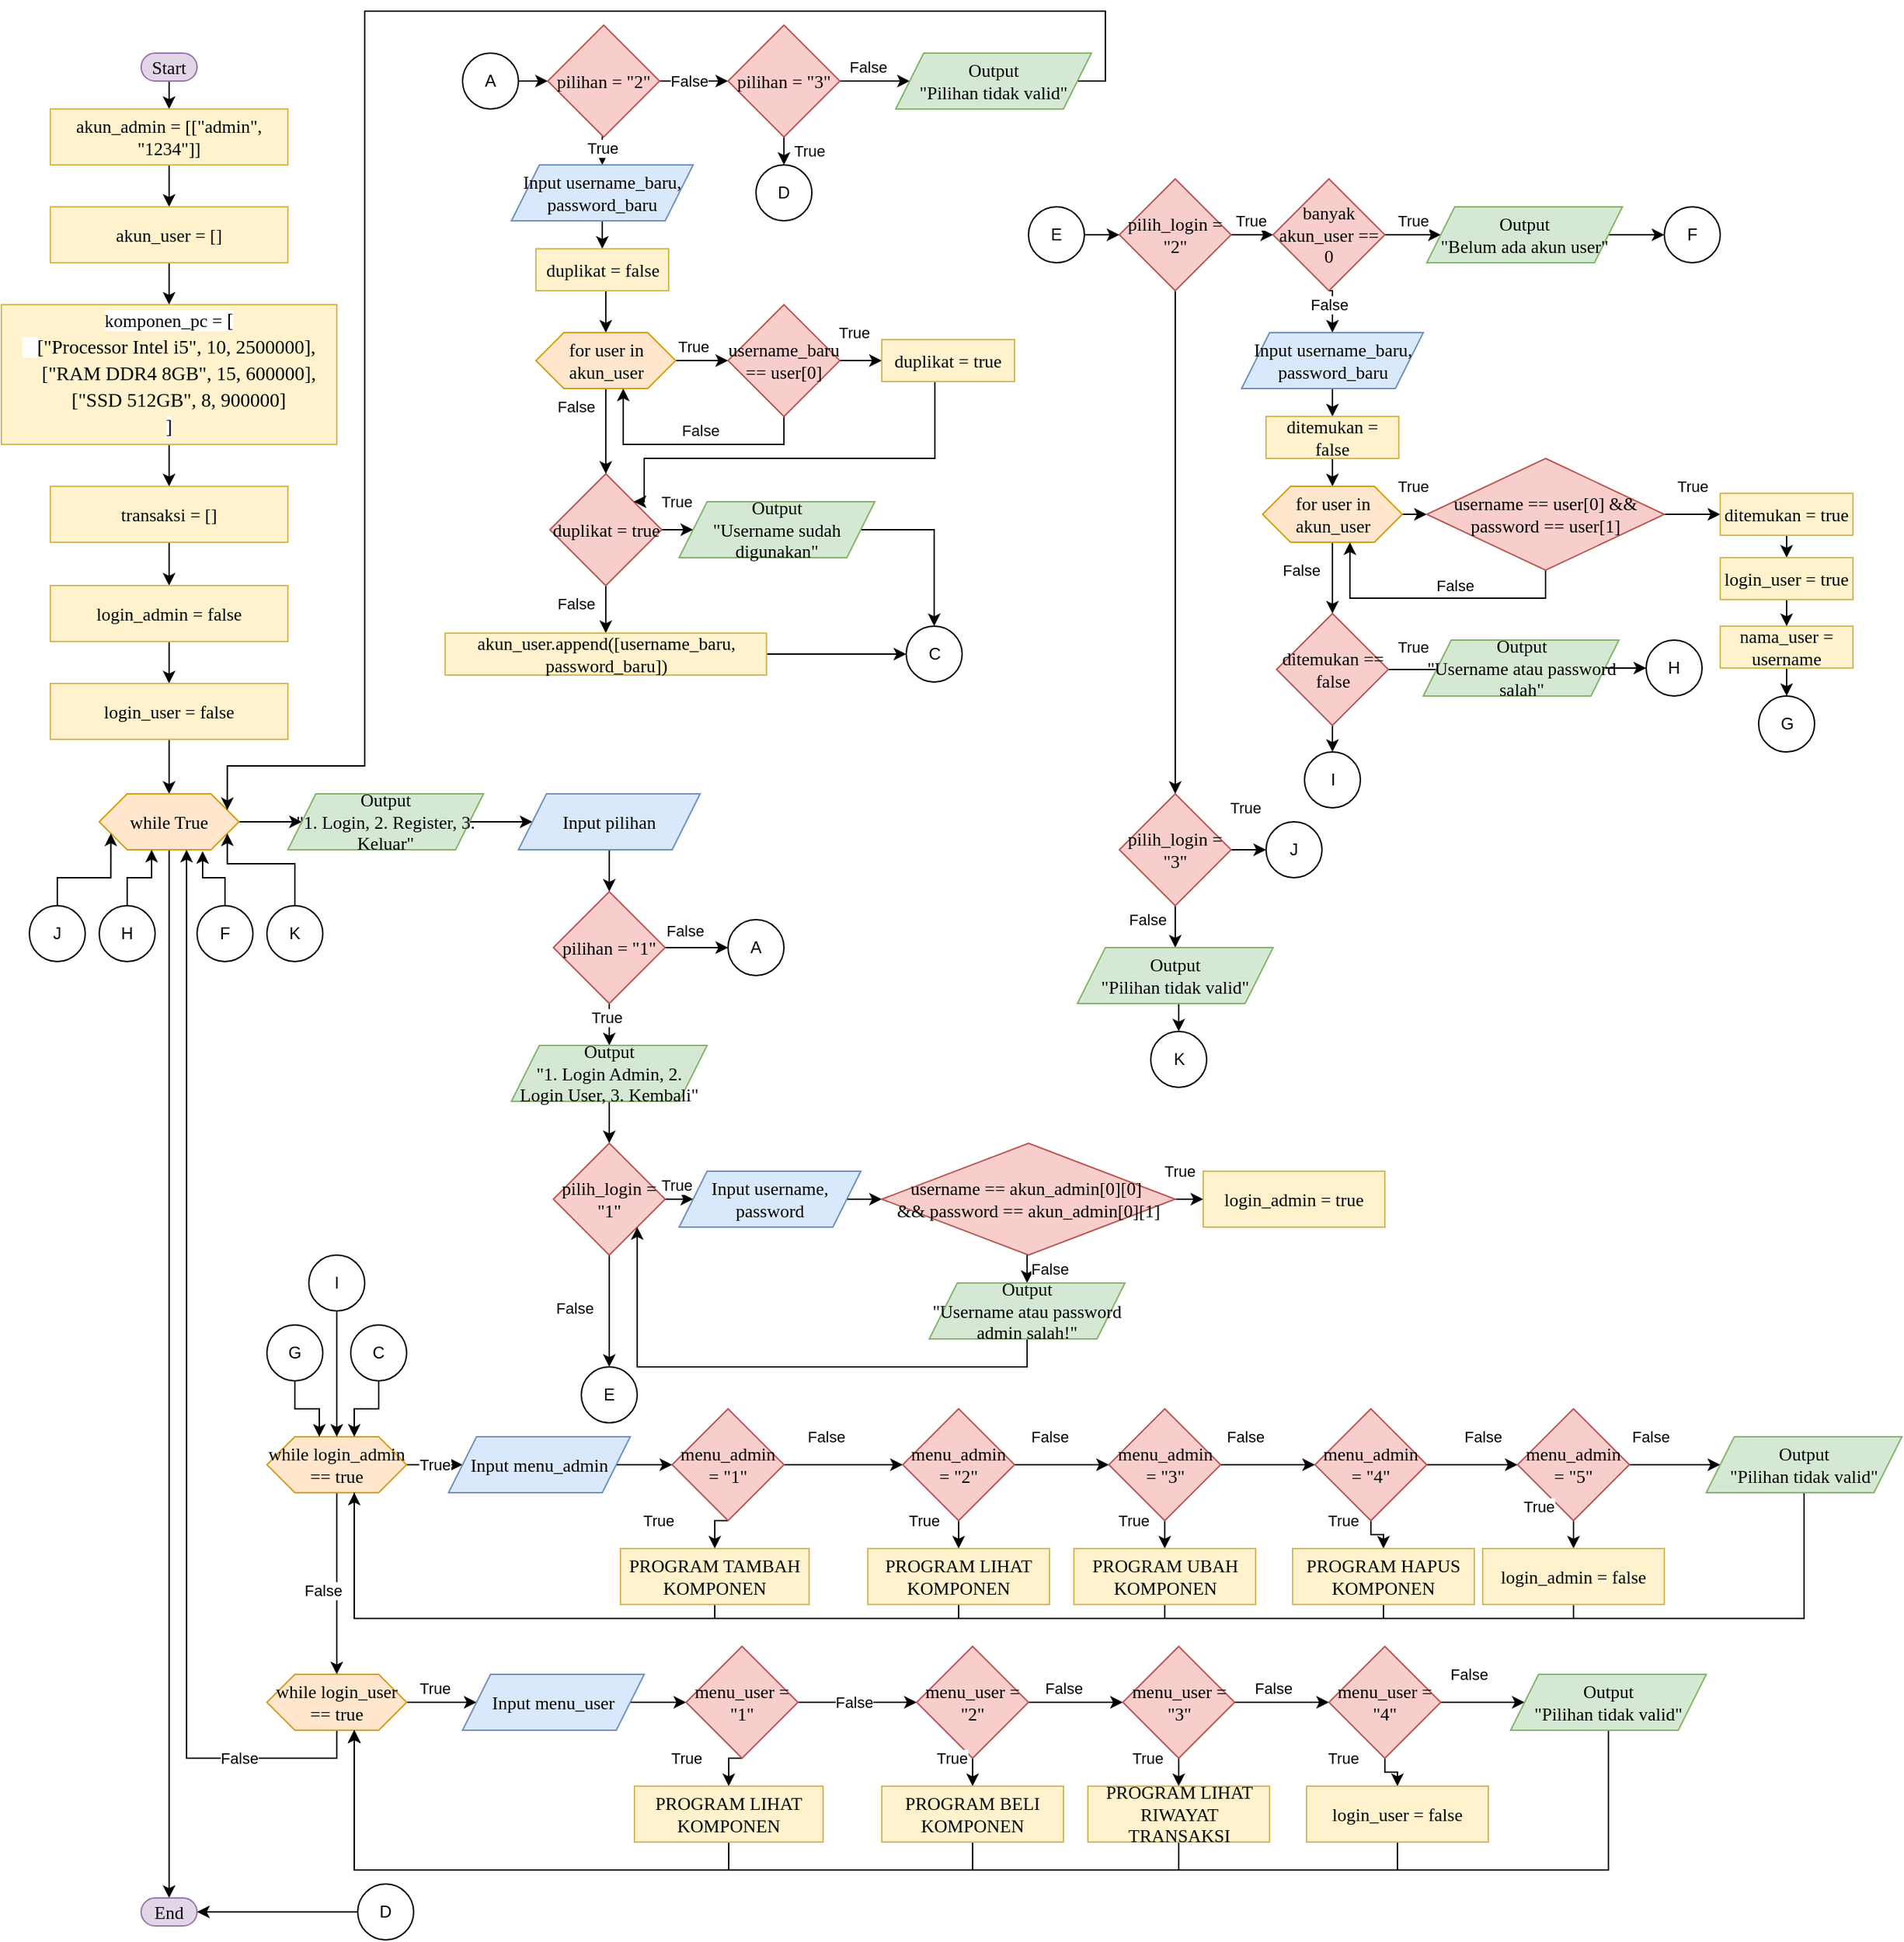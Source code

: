 <mxfile version="28.1.2" pages="2">
  <diagram name="Page-1" id="l15hVxWtN5V961jEMN0H">
    <mxGraphModel dx="1664" dy="1511" grid="1" gridSize="10" guides="1" tooltips="1" connect="1" arrows="1" fold="1" page="1" pageScale="1" pageWidth="827" pageHeight="1169" math="0" shadow="0">
      <root>
        <mxCell id="0" />
        <mxCell id="1" parent="0" />
        <mxCell id="Tt5g-muoC2hDER8yVrpR-4" style="edgeStyle=orthogonalEdgeStyle;rounded=0;orthogonalLoop=1;jettySize=auto;html=1;exitX=0.5;exitY=1;exitDx=0;exitDy=0;entryX=0.5;entryY=0;entryDx=0;entryDy=0;" parent="1" source="EEaqtzHg9umlrLZNNHe9-2" target="EEaqtzHg9umlrLZNNHe9-3" edge="1">
          <mxGeometry relative="1" as="geometry" />
        </mxCell>
        <mxCell id="EEaqtzHg9umlrLZNNHe9-2" value="Start" style="rounded=1;whiteSpace=wrap;html=1;arcSize=50;fontFamily=Times New Roman;fillColor=#e1d5e7;strokeColor=#9673a6;fontSize=13;" parent="1" vertex="1">
          <mxGeometry x="950" y="50" width="40" height="20" as="geometry" />
        </mxCell>
        <mxCell id="Tt5g-muoC2hDER8yVrpR-5" style="edgeStyle=orthogonalEdgeStyle;rounded=0;orthogonalLoop=1;jettySize=auto;html=1;exitX=0.5;exitY=1;exitDx=0;exitDy=0;entryX=0.5;entryY=0;entryDx=0;entryDy=0;" parent="1" source="EEaqtzHg9umlrLZNNHe9-3" target="EEaqtzHg9umlrLZNNHe9-4" edge="1">
          <mxGeometry relative="1" as="geometry" />
        </mxCell>
        <mxCell id="EEaqtzHg9umlrLZNNHe9-3" value="akun_admin = [[&quot;admin&quot;, &quot;1234&quot;]]" style="rounded=0;whiteSpace=wrap;html=1;fontFamily=Times New Roman;fillColor=#fff2cc;strokeColor=#d6b656;fontSize=13;" parent="1" vertex="1">
          <mxGeometry x="885" y="90" width="170" height="40" as="geometry" />
        </mxCell>
        <mxCell id="Tt5g-muoC2hDER8yVrpR-6" style="edgeStyle=orthogonalEdgeStyle;rounded=0;orthogonalLoop=1;jettySize=auto;html=1;exitX=0.5;exitY=1;exitDx=0;exitDy=0;entryX=0.5;entryY=0;entryDx=0;entryDy=0;" parent="1" source="EEaqtzHg9umlrLZNNHe9-4" target="EEaqtzHg9umlrLZNNHe9-5" edge="1">
          <mxGeometry relative="1" as="geometry" />
        </mxCell>
        <mxCell id="EEaqtzHg9umlrLZNNHe9-4" value="akun_user = []" style="rounded=0;whiteSpace=wrap;html=1;fontFamily=Times New Roman;fillColor=#fff2cc;strokeColor=#d6b656;fontSize=13;" parent="1" vertex="1">
          <mxGeometry x="885" y="160" width="170" height="40" as="geometry" />
        </mxCell>
        <mxCell id="Tt5g-muoC2hDER8yVrpR-7" style="edgeStyle=orthogonalEdgeStyle;rounded=0;orthogonalLoop=1;jettySize=auto;html=1;exitX=0.5;exitY=1;exitDx=0;exitDy=0;entryX=0.5;entryY=0;entryDx=0;entryDy=0;" parent="1" source="EEaqtzHg9umlrLZNNHe9-5" target="EEaqtzHg9umlrLZNNHe9-6" edge="1">
          <mxGeometry relative="1" as="geometry" />
        </mxCell>
        <mxCell id="EEaqtzHg9umlrLZNNHe9-5" value="&lt;font style=&quot;color: rgb(0, 0, 0); background-color: light-dark(#ffffff, var(--ge-dark-color, #121212));&quot; face=&quot;Times New Roman&quot;&gt;komponen_pc =&amp;nbsp;&lt;span style=&quot;font-size: 14px; white-space: pre;&quot;&gt;[&lt;/span&gt;&lt;/font&gt;&lt;div style=&quot;line-height: 19px;&quot;&gt;&lt;div style=&quot;&quot;&gt;&lt;font style=&quot;font-size: 14px; white-space: pre; color: rgb(0, 0, 0); background-color: light-dark(#ffffff, var(--ge-dark-color, #121212));&quot; face=&quot;Times New Roman&quot;&gt;&amp;nbsp; &amp;nbsp;&lt;/font&gt;&lt;span style=&quot;background-color: transparent; font-size: 14px; white-space: pre;&quot;&gt;[&quot;Processor Intel i5&quot;, 10, 2500000],&lt;/span&gt;&lt;/div&gt;&lt;span style=&quot;font-size: 14px; white-space: pre;&quot;&gt;    [&quot;RAM DDR4 8GB&quot;, 15, 600000],&lt;br/&gt;    [&quot;SSD 512GB&quot;, 8, 900000]&lt;/span&gt;&lt;div style=&quot;font-size: 14px; white-space: pre;&quot;&gt;&lt;font style=&quot;color: rgb(0, 0, 0); background-color: light-dark(#ffffff, var(--ge-dark-color, #121212));&quot; face=&quot;Times New Roman&quot;&gt;]&lt;/font&gt;&lt;/div&gt;&lt;/div&gt;" style="rounded=0;whiteSpace=wrap;html=1;fontFamily=Times New Roman;fillColor=#fff2cc;strokeColor=#d6b656;fontSize=13;" parent="1" vertex="1">
          <mxGeometry x="850" y="230" width="240" height="100" as="geometry" />
        </mxCell>
        <mxCell id="Tt5g-muoC2hDER8yVrpR-8" style="edgeStyle=orthogonalEdgeStyle;rounded=0;orthogonalLoop=1;jettySize=auto;html=1;exitX=0.5;exitY=1;exitDx=0;exitDy=0;entryX=0.5;entryY=0;entryDx=0;entryDy=0;" parent="1" source="EEaqtzHg9umlrLZNNHe9-6" target="EEaqtzHg9umlrLZNNHe9-100" edge="1">
          <mxGeometry relative="1" as="geometry" />
        </mxCell>
        <mxCell id="EEaqtzHg9umlrLZNNHe9-6" value="transaksi = []" style="rounded=0;whiteSpace=wrap;html=1;fontFamily=Times New Roman;fillColor=#fff2cc;strokeColor=#d6b656;fontSize=13;" parent="1" vertex="1">
          <mxGeometry x="885" y="360" width="170" height="40" as="geometry" />
        </mxCell>
        <mxCell id="Tt5g-muoC2hDER8yVrpR-9" style="edgeStyle=orthogonalEdgeStyle;rounded=0;orthogonalLoop=1;jettySize=auto;html=1;exitX=0.5;exitY=1;exitDx=0;exitDy=0;entryX=0.5;entryY=0;entryDx=0;entryDy=0;" parent="1" source="EEaqtzHg9umlrLZNNHe9-100" target="EEaqtzHg9umlrLZNNHe9-101" edge="1">
          <mxGeometry relative="1" as="geometry" />
        </mxCell>
        <mxCell id="EEaqtzHg9umlrLZNNHe9-100" value="login_admin = false" style="rounded=0;whiteSpace=wrap;html=1;fontFamily=Times New Roman;fillColor=#fff2cc;strokeColor=#d6b656;fontSize=13;" parent="1" vertex="1">
          <mxGeometry x="885" y="431" width="170" height="40" as="geometry" />
        </mxCell>
        <mxCell id="Tt5g-muoC2hDER8yVrpR-10" style="edgeStyle=orthogonalEdgeStyle;rounded=0;orthogonalLoop=1;jettySize=auto;html=1;exitX=0.5;exitY=1;exitDx=0;exitDy=0;entryX=0.5;entryY=0;entryDx=0;entryDy=0;" parent="1" source="EEaqtzHg9umlrLZNNHe9-101" target="Tt5g-muoC2hDER8yVrpR-1" edge="1">
          <mxGeometry relative="1" as="geometry" />
        </mxCell>
        <mxCell id="EEaqtzHg9umlrLZNNHe9-101" value="login_user = false" style="rounded=0;whiteSpace=wrap;html=1;fontFamily=Times New Roman;fillColor=#fff2cc;strokeColor=#d6b656;fontSize=13;" parent="1" vertex="1">
          <mxGeometry x="885" y="501" width="170" height="40" as="geometry" />
        </mxCell>
        <mxCell id="Tt5g-muoC2hDER8yVrpR-3" style="edgeStyle=orthogonalEdgeStyle;rounded=0;orthogonalLoop=1;jettySize=auto;html=1;exitX=1;exitY=0.5;exitDx=0;exitDy=0;entryX=0;entryY=0.5;entryDx=0;entryDy=0;" parent="1" source="Tt5g-muoC2hDER8yVrpR-1" target="Tt5g-muoC2hDER8yVrpR-2" edge="1">
          <mxGeometry relative="1" as="geometry" />
        </mxCell>
        <mxCell id="ny9qsc9HZoNVvO1qv55G-65" style="edgeStyle=orthogonalEdgeStyle;rounded=0;orthogonalLoop=1;jettySize=auto;html=1;exitX=0.5;exitY=1;exitDx=0;exitDy=0;entryX=0.5;entryY=0;entryDx=0;entryDy=0;" parent="1" source="Tt5g-muoC2hDER8yVrpR-1" target="Tt5g-muoC2hDER8yVrpR-11" edge="1">
          <mxGeometry relative="1" as="geometry" />
        </mxCell>
        <mxCell id="Tt5g-muoC2hDER8yVrpR-1" value="while True" style="shape=hexagon;perimeter=hexagonPerimeter2;whiteSpace=wrap;html=1;fixedSize=1;fontFamily=Times New Roman;fillColor=#ffe6cc;strokeColor=#d79b00;fontSize=13;" parent="1" vertex="1">
          <mxGeometry x="920" y="580" width="100" height="40" as="geometry" />
        </mxCell>
        <mxCell id="Tt5g-muoC2hDER8yVrpR-29" style="edgeStyle=orthogonalEdgeStyle;rounded=0;orthogonalLoop=1;jettySize=auto;html=1;exitX=1;exitY=0.5;exitDx=0;exitDy=0;entryX=0;entryY=0.5;entryDx=0;entryDy=0;" parent="1" source="Tt5g-muoC2hDER8yVrpR-2" target="Tt5g-muoC2hDER8yVrpR-13" edge="1">
          <mxGeometry relative="1" as="geometry" />
        </mxCell>
        <mxCell id="Tt5g-muoC2hDER8yVrpR-2" value="Output&lt;div&gt;&quot;1. Login, 2. Register, 3. Keluar&quot;&lt;/div&gt;" style="shape=parallelogram;perimeter=parallelogramPerimeter;whiteSpace=wrap;html=1;fixedSize=1;fontFamily=Times New Roman;fillColor=#d5e8d4;strokeColor=#82b366;fontSize=13;" parent="1" vertex="1">
          <mxGeometry x="1055" y="580" width="140" height="40" as="geometry" />
        </mxCell>
        <mxCell id="Tt5g-muoC2hDER8yVrpR-11" value="End" style="rounded=1;whiteSpace=wrap;html=1;arcSize=50;fontFamily=Times New Roman;fillColor=#e1d5e7;strokeColor=#9673a6;fontSize=13;" parent="1" vertex="1">
          <mxGeometry x="950" y="1370" width="40" height="20" as="geometry" />
        </mxCell>
        <mxCell id="Tt5g-muoC2hDER8yVrpR-30" style="edgeStyle=orthogonalEdgeStyle;rounded=0;orthogonalLoop=1;jettySize=auto;html=1;exitX=0.5;exitY=1;exitDx=0;exitDy=0;entryX=0.5;entryY=0;entryDx=0;entryDy=0;" parent="1" source="Tt5g-muoC2hDER8yVrpR-13" target="Tt5g-muoC2hDER8yVrpR-15" edge="1">
          <mxGeometry relative="1" as="geometry" />
        </mxCell>
        <mxCell id="Tt5g-muoC2hDER8yVrpR-13" value="Input pilihan" style="shape=parallelogram;perimeter=parallelogramPerimeter;whiteSpace=wrap;html=1;fixedSize=1;fontFamily=Times New Roman;fillColor=#dae8fc;strokeColor=#6c8ebf;fontSize=13;" parent="1" vertex="1">
          <mxGeometry x="1220" y="580" width="130" height="40" as="geometry" />
        </mxCell>
        <mxCell id="Tt5g-muoC2hDER8yVrpR-58" style="edgeStyle=orthogonalEdgeStyle;rounded=0;orthogonalLoop=1;jettySize=auto;html=1;exitX=1;exitY=0.5;exitDx=0;exitDy=0;entryX=0;entryY=0.5;entryDx=0;entryDy=0;" parent="1" source="Tt5g-muoC2hDER8yVrpR-14" target="Tt5g-muoC2hDER8yVrpR-57" edge="1">
          <mxGeometry relative="1" as="geometry" />
        </mxCell>
        <mxCell id="Tt5g-muoC2hDER8yVrpR-60" style="edgeStyle=orthogonalEdgeStyle;rounded=0;orthogonalLoop=1;jettySize=auto;html=1;exitX=0.5;exitY=1;exitDx=0;exitDy=0;entryX=0.5;entryY=0;entryDx=0;entryDy=0;" parent="1" source="Tt5g-muoC2hDER8yVrpR-14" target="Tt5g-muoC2hDER8yVrpR-59" edge="1">
          <mxGeometry relative="1" as="geometry" />
        </mxCell>
        <mxCell id="Tt5g-muoC2hDER8yVrpR-14" value="duplikat = true" style="rhombus;whiteSpace=wrap;html=1;fontFamily=Times New Roman;fillColor=#f8cecc;strokeColor=#b85450;fontSize=13;" parent="1" vertex="1">
          <mxGeometry x="1242.5" y="351" width="80" height="80" as="geometry" />
        </mxCell>
        <mxCell id="Tt5g-muoC2hDER8yVrpR-32" style="edgeStyle=orthogonalEdgeStyle;rounded=0;orthogonalLoop=1;jettySize=auto;html=1;exitX=0.5;exitY=1;exitDx=0;exitDy=0;entryX=0.5;entryY=0;entryDx=0;entryDy=0;" parent="1" source="Tt5g-muoC2hDER8yVrpR-15" target="Tt5g-muoC2hDER8yVrpR-16" edge="1">
          <mxGeometry relative="1" as="geometry" />
        </mxCell>
        <mxCell id="Tt5g-muoC2hDER8yVrpR-36" style="edgeStyle=orthogonalEdgeStyle;rounded=0;orthogonalLoop=1;jettySize=auto;html=1;exitX=1;exitY=0.5;exitDx=0;exitDy=0;entryX=0;entryY=0.5;entryDx=0;entryDy=0;" parent="1" source="Tt5g-muoC2hDER8yVrpR-15" target="Tt5g-muoC2hDER8yVrpR-35" edge="1">
          <mxGeometry relative="1" as="geometry" />
        </mxCell>
        <mxCell id="Tt5g-muoC2hDER8yVrpR-15" value="pilihan = &quot;1&quot;" style="rhombus;whiteSpace=wrap;html=1;fontFamily=Times New Roman;fillColor=#f8cecc;strokeColor=#b85450;fontSize=13;" parent="1" vertex="1">
          <mxGeometry x="1245" y="650" width="80" height="80" as="geometry" />
        </mxCell>
        <mxCell id="Tt5g-muoC2hDER8yVrpR-33" style="edgeStyle=orthogonalEdgeStyle;rounded=0;orthogonalLoop=1;jettySize=auto;html=1;exitX=0.5;exitY=1;exitDx=0;exitDy=0;entryX=0.5;entryY=0;entryDx=0;entryDy=0;" parent="1" source="Tt5g-muoC2hDER8yVrpR-16" target="Tt5g-muoC2hDER8yVrpR-17" edge="1">
          <mxGeometry relative="1" as="geometry" />
        </mxCell>
        <mxCell id="Tt5g-muoC2hDER8yVrpR-16" value="Output&lt;div&gt;&quot;1. Login Admin, 2. Login User, 3. Kembali&quot;&lt;/div&gt;" style="shape=parallelogram;perimeter=parallelogramPerimeter;whiteSpace=wrap;html=1;fixedSize=1;fontFamily=Times New Roman;fillColor=#d5e8d4;strokeColor=#82b366;fontSize=13;" parent="1" vertex="1">
          <mxGeometry x="1215" y="760" width="140" height="40" as="geometry" />
        </mxCell>
        <mxCell id="Tt5g-muoC2hDER8yVrpR-24" style="edgeStyle=orthogonalEdgeStyle;rounded=0;orthogonalLoop=1;jettySize=auto;html=1;exitX=1;exitY=0.5;exitDx=0;exitDy=0;entryX=0;entryY=0.5;entryDx=0;entryDy=0;" parent="1" source="Tt5g-muoC2hDER8yVrpR-17" target="Tt5g-muoC2hDER8yVrpR-19" edge="1">
          <mxGeometry relative="1" as="geometry" />
        </mxCell>
        <mxCell id="1gdPhKEpt5hJLUV513rt-2" style="edgeStyle=orthogonalEdgeStyle;rounded=0;orthogonalLoop=1;jettySize=auto;html=1;exitX=0.5;exitY=1;exitDx=0;exitDy=0;entryX=0.5;entryY=0;entryDx=0;entryDy=0;" edge="1" parent="1" source="Tt5g-muoC2hDER8yVrpR-17" target="1gdPhKEpt5hJLUV513rt-1">
          <mxGeometry relative="1" as="geometry" />
        </mxCell>
        <mxCell id="Tt5g-muoC2hDER8yVrpR-17" value="pilih_login = &quot;1&quot;" style="rhombus;whiteSpace=wrap;html=1;fontFamily=Times New Roman;fillColor=#f8cecc;strokeColor=#b85450;fontSize=13;" parent="1" vertex="1">
          <mxGeometry x="1245" y="830" width="80" height="80" as="geometry" />
        </mxCell>
        <mxCell id="Tt5g-muoC2hDER8yVrpR-25" style="edgeStyle=orthogonalEdgeStyle;rounded=0;orthogonalLoop=1;jettySize=auto;html=1;exitX=1;exitY=0.5;exitDx=0;exitDy=0;entryX=0;entryY=0.5;entryDx=0;entryDy=0;" parent="1" source="Tt5g-muoC2hDER8yVrpR-19" target="Tt5g-muoC2hDER8yVrpR-20" edge="1">
          <mxGeometry relative="1" as="geometry" />
        </mxCell>
        <mxCell id="Tt5g-muoC2hDER8yVrpR-19" value="Input username, password" style="shape=parallelogram;perimeter=parallelogramPerimeter;whiteSpace=wrap;html=1;fixedSize=1;fontFamily=Times New Roman;fillColor=#dae8fc;strokeColor=#6c8ebf;fontSize=13;" parent="1" vertex="1">
          <mxGeometry x="1335" y="850" width="130" height="40" as="geometry" />
        </mxCell>
        <mxCell id="Tt5g-muoC2hDER8yVrpR-23" style="edgeStyle=orthogonalEdgeStyle;rounded=0;orthogonalLoop=1;jettySize=auto;html=1;exitX=0.5;exitY=1;exitDx=0;exitDy=0;entryX=0.5;entryY=0;entryDx=0;entryDy=0;" parent="1" source="Tt5g-muoC2hDER8yVrpR-20" target="Tt5g-muoC2hDER8yVrpR-21" edge="1">
          <mxGeometry relative="1" as="geometry" />
        </mxCell>
        <mxCell id="Tt5g-muoC2hDER8yVrpR-27" style="edgeStyle=orthogonalEdgeStyle;rounded=0;orthogonalLoop=1;jettySize=auto;html=1;exitX=1;exitY=0.5;exitDx=0;exitDy=0;entryX=0;entryY=0.5;entryDx=0;entryDy=0;" parent="1" source="Tt5g-muoC2hDER8yVrpR-20" target="Tt5g-muoC2hDER8yVrpR-26" edge="1">
          <mxGeometry relative="1" as="geometry" />
        </mxCell>
        <mxCell id="Tt5g-muoC2hDER8yVrpR-20" value="username == akun_admin[0][0]&amp;nbsp;&lt;div&gt;&amp;amp;&amp;amp; password == akun_admin[0][1]&lt;/div&gt;" style="rhombus;whiteSpace=wrap;html=1;fontFamily=Times New Roman;fillColor=#f8cecc;strokeColor=#b85450;fontSize=13;" parent="1" vertex="1">
          <mxGeometry x="1480" y="830" width="210" height="80" as="geometry" />
        </mxCell>
        <mxCell id="Tt5g-muoC2hDER8yVrpR-22" style="edgeStyle=orthogonalEdgeStyle;rounded=0;orthogonalLoop=1;jettySize=auto;html=1;exitX=0.5;exitY=1;exitDx=0;exitDy=0;entryX=1;entryY=1;entryDx=0;entryDy=0;" parent="1" source="Tt5g-muoC2hDER8yVrpR-21" target="Tt5g-muoC2hDER8yVrpR-17" edge="1">
          <mxGeometry relative="1" as="geometry" />
        </mxCell>
        <mxCell id="Tt5g-muoC2hDER8yVrpR-21" value="Output&lt;div&gt;&quot;Username atau password admin salah!&quot;&lt;/div&gt;" style="shape=parallelogram;perimeter=parallelogramPerimeter;whiteSpace=wrap;html=1;fixedSize=1;fontFamily=Times New Roman;fillColor=#d5e8d4;strokeColor=#82b366;fontSize=13;" parent="1" vertex="1">
          <mxGeometry x="1514" y="930" width="140" height="40" as="geometry" />
        </mxCell>
        <mxCell id="Tt5g-muoC2hDER8yVrpR-26" value="login_admin = true" style="rounded=0;whiteSpace=wrap;html=1;fontFamily=Times New Roman;fillColor=#fff2cc;strokeColor=#d6b656;fontSize=13;" parent="1" vertex="1">
          <mxGeometry x="1710" y="850" width="130" height="40" as="geometry" />
        </mxCell>
        <mxCell id="Tt5g-muoC2hDER8yVrpR-35" value="A" style="ellipse;whiteSpace=wrap;html=1;aspect=fixed;" parent="1" vertex="1">
          <mxGeometry x="1370" y="670" width="40" height="40" as="geometry" />
        </mxCell>
        <mxCell id="Tt5g-muoC2hDER8yVrpR-43" style="edgeStyle=orthogonalEdgeStyle;rounded=0;orthogonalLoop=1;jettySize=auto;html=1;exitX=1;exitY=0.5;exitDx=0;exitDy=0;entryX=0;entryY=0.5;entryDx=0;entryDy=0;" parent="1" source="Tt5g-muoC2hDER8yVrpR-37" target="Tt5g-muoC2hDER8yVrpR-39" edge="1">
          <mxGeometry relative="1" as="geometry" />
        </mxCell>
        <mxCell id="Tt5g-muoC2hDER8yVrpR-37" value="A" style="ellipse;whiteSpace=wrap;html=1;aspect=fixed;" parent="1" vertex="1">
          <mxGeometry x="1180" y="50" width="40" height="40" as="geometry" />
        </mxCell>
        <mxCell id="Tt5g-muoC2hDER8yVrpR-41" style="edgeStyle=orthogonalEdgeStyle;rounded=0;orthogonalLoop=1;jettySize=auto;html=1;exitX=1;exitY=0.5;exitDx=0;exitDy=0;entryX=0;entryY=0.5;entryDx=0;entryDy=0;" parent="1" source="Tt5g-muoC2hDER8yVrpR-39" target="Tt5g-muoC2hDER8yVrpR-79" edge="1">
          <mxGeometry relative="1" as="geometry">
            <mxPoint x="1350" y="70" as="targetPoint" />
          </mxGeometry>
        </mxCell>
        <mxCell id="ny9qsc9HZoNVvO1qv55G-68" value="False" style="edgeLabel;html=1;align=center;verticalAlign=middle;resizable=0;points=[];" parent="Tt5g-muoC2hDER8yVrpR-41" vertex="1" connectable="0">
          <mxGeometry x="-0.136" relative="1" as="geometry">
            <mxPoint as="offset" />
          </mxGeometry>
        </mxCell>
        <mxCell id="ny9qsc9HZoNVvO1qv55G-70" value="False" style="edgeLabel;html=1;align=center;verticalAlign=middle;resizable=0;points=[];" parent="Tt5g-muoC2hDER8yVrpR-41" vertex="1" connectable="0">
          <mxGeometry x="-0.136" relative="1" as="geometry">
            <mxPoint x="128" y="-10" as="offset" />
          </mxGeometry>
        </mxCell>
        <mxCell id="Tt5g-muoC2hDER8yVrpR-44" style="edgeStyle=orthogonalEdgeStyle;rounded=0;orthogonalLoop=1;jettySize=auto;html=1;exitX=0.5;exitY=1;exitDx=0;exitDy=0;entryX=0.5;entryY=0;entryDx=0;entryDy=0;" parent="1" source="Tt5g-muoC2hDER8yVrpR-39" target="Tt5g-muoC2hDER8yVrpR-40" edge="1">
          <mxGeometry relative="1" as="geometry" />
        </mxCell>
        <mxCell id="ny9qsc9HZoNVvO1qv55G-69" value="True" style="edgeLabel;html=1;align=center;verticalAlign=middle;resizable=0;points=[];" parent="Tt5g-muoC2hDER8yVrpR-44" vertex="1" connectable="0">
          <mxGeometry x="-0.202" relative="1" as="geometry">
            <mxPoint as="offset" />
          </mxGeometry>
        </mxCell>
        <mxCell id="Tt5g-muoC2hDER8yVrpR-39" value="pilihan = &quot;2&quot;" style="rhombus;whiteSpace=wrap;html=1;fontFamily=Times New Roman;fillColor=#f8cecc;strokeColor=#b85450;fontSize=13;" parent="1" vertex="1">
          <mxGeometry x="1241" y="30" width="80" height="80" as="geometry" />
        </mxCell>
        <mxCell id="Tt5g-muoC2hDER8yVrpR-53" style="edgeStyle=orthogonalEdgeStyle;rounded=0;orthogonalLoop=1;jettySize=auto;html=1;exitX=0.5;exitY=1;exitDx=0;exitDy=0;entryX=0.5;entryY=0;entryDx=0;entryDy=0;" parent="1" source="Tt5g-muoC2hDER8yVrpR-40" target="Tt5g-muoC2hDER8yVrpR-45" edge="1">
          <mxGeometry relative="1" as="geometry" />
        </mxCell>
        <mxCell id="Tt5g-muoC2hDER8yVrpR-40" value="Input username_baru, password_baru" style="shape=parallelogram;perimeter=parallelogramPerimeter;whiteSpace=wrap;html=1;fixedSize=1;fontFamily=Times New Roman;fillColor=#dae8fc;strokeColor=#6c8ebf;fontSize=13;" parent="1" vertex="1">
          <mxGeometry x="1215" y="130" width="130" height="40" as="geometry" />
        </mxCell>
        <mxCell id="Tt5g-muoC2hDER8yVrpR-54" style="edgeStyle=orthogonalEdgeStyle;rounded=0;orthogonalLoop=1;jettySize=auto;html=1;exitX=0.5;exitY=1;exitDx=0;exitDy=0;entryX=0.5;entryY=0;entryDx=0;entryDy=0;" parent="1" source="Tt5g-muoC2hDER8yVrpR-45" target="Tt5g-muoC2hDER8yVrpR-46" edge="1">
          <mxGeometry relative="1" as="geometry" />
        </mxCell>
        <mxCell id="Tt5g-muoC2hDER8yVrpR-45" value="duplikat = false" style="rounded=0;whiteSpace=wrap;html=1;fontFamily=Times New Roman;fillColor=#fff2cc;strokeColor=#d6b656;fontSize=13;" parent="1" vertex="1">
          <mxGeometry x="1232.5" y="190" width="95" height="30" as="geometry" />
        </mxCell>
        <mxCell id="Tt5g-muoC2hDER8yVrpR-47" style="edgeStyle=orthogonalEdgeStyle;rounded=0;orthogonalLoop=1;jettySize=auto;html=1;exitX=1;exitY=0.5;exitDx=0;exitDy=0;entryX=0;entryY=0.5;entryDx=0;entryDy=0;" parent="1" source="Tt5g-muoC2hDER8yVrpR-46" target="Tt5g-muoC2hDER8yVrpR-48" edge="1">
          <mxGeometry relative="1" as="geometry">
            <mxPoint x="1370" y="270.25" as="targetPoint" />
          </mxGeometry>
        </mxCell>
        <mxCell id="Tt5g-muoC2hDER8yVrpR-55" style="edgeStyle=orthogonalEdgeStyle;rounded=0;orthogonalLoop=1;jettySize=auto;html=1;exitX=0.5;exitY=1;exitDx=0;exitDy=0;entryX=0.5;entryY=0;entryDx=0;entryDy=0;" parent="1" source="Tt5g-muoC2hDER8yVrpR-46" target="Tt5g-muoC2hDER8yVrpR-14" edge="1">
          <mxGeometry relative="1" as="geometry">
            <mxPoint x="1282.5" y="350" as="targetPoint" />
          </mxGeometry>
        </mxCell>
        <mxCell id="Tt5g-muoC2hDER8yVrpR-46" value="for user in akun_user" style="shape=hexagon;perimeter=hexagonPerimeter2;whiteSpace=wrap;html=1;fixedSize=1;fontFamily=Times New Roman;fillColor=#ffe6cc;strokeColor=#d79b00;fontSize=13;" parent="1" vertex="1">
          <mxGeometry x="1232.5" y="250" width="100" height="40" as="geometry" />
        </mxCell>
        <mxCell id="Tt5g-muoC2hDER8yVrpR-50" style="edgeStyle=orthogonalEdgeStyle;rounded=0;orthogonalLoop=1;jettySize=auto;html=1;exitX=1;exitY=0.5;exitDx=0;exitDy=0;entryX=0;entryY=0.5;entryDx=0;entryDy=0;" parent="1" source="Tt5g-muoC2hDER8yVrpR-48" target="Tt5g-muoC2hDER8yVrpR-49" edge="1">
          <mxGeometry relative="1" as="geometry" />
        </mxCell>
        <mxCell id="Tt5g-muoC2hDER8yVrpR-52" style="edgeStyle=orthogonalEdgeStyle;rounded=0;orthogonalLoop=1;jettySize=auto;html=1;exitX=0.5;exitY=1;exitDx=0;exitDy=0;entryX=0.625;entryY=1;entryDx=0;entryDy=0;" parent="1" source="Tt5g-muoC2hDER8yVrpR-48" target="Tt5g-muoC2hDER8yVrpR-46" edge="1">
          <mxGeometry relative="1" as="geometry" />
        </mxCell>
        <mxCell id="Tt5g-muoC2hDER8yVrpR-48" value="username_baru == user[0]" style="rhombus;whiteSpace=wrap;html=1;fontFamily=Times New Roman;fillColor=#f8cecc;strokeColor=#b85450;fontSize=13;" parent="1" vertex="1">
          <mxGeometry x="1370" y="230" width="80" height="80" as="geometry" />
        </mxCell>
        <mxCell id="Tt5g-muoC2hDER8yVrpR-56" style="edgeStyle=orthogonalEdgeStyle;rounded=0;orthogonalLoop=1;jettySize=auto;html=1;exitX=0.5;exitY=1;exitDx=0;exitDy=0;entryX=1;entryY=0;entryDx=0;entryDy=0;" parent="1" source="Tt5g-muoC2hDER8yVrpR-49" target="Tt5g-muoC2hDER8yVrpR-14" edge="1">
          <mxGeometry relative="1" as="geometry">
            <Array as="points">
              <mxPoint x="1518" y="340" />
              <mxPoint x="1310" y="340" />
              <mxPoint x="1310" y="371" />
            </Array>
          </mxGeometry>
        </mxCell>
        <mxCell id="Tt5g-muoC2hDER8yVrpR-49" value="duplikat = true" style="rounded=0;whiteSpace=wrap;html=1;fontFamily=Times New Roman;fillColor=#fff2cc;strokeColor=#d6b656;fontSize=13;" parent="1" vertex="1">
          <mxGeometry x="1480" y="255" width="95" height="30" as="geometry" />
        </mxCell>
        <mxCell id="Tt5g-muoC2hDER8yVrpR-62" style="edgeStyle=orthogonalEdgeStyle;rounded=0;orthogonalLoop=1;jettySize=auto;html=1;exitX=1;exitY=0.5;exitDx=0;exitDy=0;entryX=0.5;entryY=0;entryDx=0;entryDy=0;" parent="1" source="Tt5g-muoC2hDER8yVrpR-57" target="Tt5g-muoC2hDER8yVrpR-61" edge="1">
          <mxGeometry relative="1" as="geometry" />
        </mxCell>
        <mxCell id="Tt5g-muoC2hDER8yVrpR-57" value="Output&lt;div&gt;&quot;Username sudah digunakan&quot;&lt;/div&gt;" style="shape=parallelogram;perimeter=parallelogramPerimeter;whiteSpace=wrap;html=1;fixedSize=1;fontFamily=Times New Roman;fillColor=#d5e8d4;strokeColor=#82b366;fontSize=13;" parent="1" vertex="1">
          <mxGeometry x="1335" y="371" width="140" height="40" as="geometry" />
        </mxCell>
        <mxCell id="Tt5g-muoC2hDER8yVrpR-63" style="edgeStyle=orthogonalEdgeStyle;rounded=0;orthogonalLoop=1;jettySize=auto;html=1;exitX=1;exitY=0.5;exitDx=0;exitDy=0;entryX=0;entryY=0.5;entryDx=0;entryDy=0;" parent="1" source="Tt5g-muoC2hDER8yVrpR-59" target="Tt5g-muoC2hDER8yVrpR-61" edge="1">
          <mxGeometry relative="1" as="geometry" />
        </mxCell>
        <mxCell id="Tt5g-muoC2hDER8yVrpR-59" value="akun_user.append([username_baru, password_baru])" style="rounded=0;whiteSpace=wrap;html=1;fontFamily=Times New Roman;fillColor=#fff2cc;strokeColor=#d6b656;fontSize=13;" parent="1" vertex="1">
          <mxGeometry x="1167.5" y="465" width="230" height="30" as="geometry" />
        </mxCell>
        <mxCell id="Tt5g-muoC2hDER8yVrpR-61" value="C" style="ellipse;whiteSpace=wrap;html=1;aspect=fixed;" parent="1" vertex="1">
          <mxGeometry x="1497.5" y="460" width="40" height="40" as="geometry" />
        </mxCell>
        <mxCell id="Tt5g-muoC2hDER8yVrpR-68" style="edgeStyle=orthogonalEdgeStyle;rounded=0;orthogonalLoop=1;jettySize=auto;html=1;exitX=1;exitY=0.5;exitDx=0;exitDy=0;entryX=0;entryY=0.5;entryDx=0;entryDy=0;" parent="1" source="Tt5g-muoC2hDER8yVrpR-65" target="ny9qsc9HZoNVvO1qv55G-1" edge="1">
          <mxGeometry relative="1" as="geometry">
            <mxPoint x="1190.0" y="1060" as="targetPoint" />
          </mxGeometry>
        </mxCell>
        <mxCell id="ny9qsc9HZoNVvO1qv55G-66" style="edgeStyle=orthogonalEdgeStyle;rounded=0;orthogonalLoop=1;jettySize=auto;html=1;exitX=0.5;exitY=1;exitDx=0;exitDy=0;entryX=0.5;entryY=0;entryDx=0;entryDy=0;" parent="1" source="Tt5g-muoC2hDER8yVrpR-65" target="Tt5g-muoC2hDER8yVrpR-72" edge="1">
          <mxGeometry relative="1" as="geometry" />
        </mxCell>
        <mxCell id="Tt5g-muoC2hDER8yVrpR-65" value="while login_admin == true" style="shape=hexagon;perimeter=hexagonPerimeter2;whiteSpace=wrap;html=1;fixedSize=1;fontFamily=Times New Roman;fillColor=#ffe6cc;strokeColor=#d79b00;fontSize=13;" parent="1" vertex="1">
          <mxGeometry x="1040" y="1040" width="100" height="40" as="geometry" />
        </mxCell>
        <mxCell id="Tt5g-muoC2hDER8yVrpR-78" style="edgeStyle=orthogonalEdgeStyle;rounded=0;orthogonalLoop=1;jettySize=auto;html=1;exitX=0.5;exitY=1;exitDx=0;exitDy=0;entryX=0.625;entryY=0;entryDx=0;entryDy=0;" parent="1" source="Tt5g-muoC2hDER8yVrpR-66" target="Tt5g-muoC2hDER8yVrpR-65" edge="1">
          <mxGeometry relative="1" as="geometry" />
        </mxCell>
        <mxCell id="Tt5g-muoC2hDER8yVrpR-66" value="C" style="ellipse;whiteSpace=wrap;html=1;aspect=fixed;" parent="1" vertex="1">
          <mxGeometry x="1100" y="960" width="40" height="40" as="geometry" />
        </mxCell>
        <mxCell id="Tt5g-muoC2hDER8yVrpR-75" style="edgeStyle=orthogonalEdgeStyle;rounded=0;orthogonalLoop=1;jettySize=auto;html=1;exitX=1;exitY=0.5;exitDx=0;exitDy=0;entryX=0;entryY=0.5;entryDx=0;entryDy=0;" parent="1" source="Tt5g-muoC2hDER8yVrpR-72" target="ny9qsc9HZoNVvO1qv55G-38" edge="1">
          <mxGeometry relative="1" as="geometry">
            <mxPoint x="1190.0" y="1199" as="targetPoint" />
          </mxGeometry>
        </mxCell>
        <mxCell id="ny9qsc9HZoNVvO1qv55G-67" style="edgeStyle=orthogonalEdgeStyle;rounded=0;orthogonalLoop=1;jettySize=auto;html=1;exitX=0.5;exitY=1;exitDx=0;exitDy=0;entryX=0.625;entryY=1;entryDx=0;entryDy=0;" parent="1" source="Tt5g-muoC2hDER8yVrpR-72" target="Tt5g-muoC2hDER8yVrpR-1" edge="1">
          <mxGeometry relative="1" as="geometry" />
        </mxCell>
        <mxCell id="Tt5g-muoC2hDER8yVrpR-72" value="while login_user == true" style="shape=hexagon;perimeter=hexagonPerimeter2;whiteSpace=wrap;html=1;fixedSize=1;fontFamily=Times New Roman;fillColor=#ffe6cc;strokeColor=#d79b00;fontSize=13;" parent="1" vertex="1">
          <mxGeometry x="1040" y="1210" width="100" height="40" as="geometry" />
        </mxCell>
        <mxCell id="Tt5g-muoC2hDER8yVrpR-81" style="edgeStyle=orthogonalEdgeStyle;rounded=0;orthogonalLoop=1;jettySize=auto;html=1;exitX=1;exitY=0.5;exitDx=0;exitDy=0;entryX=0;entryY=0.5;entryDx=0;entryDy=0;" parent="1" source="Tt5g-muoC2hDER8yVrpR-79" target="Tt5g-muoC2hDER8yVrpR-80" edge="1">
          <mxGeometry relative="1" as="geometry" />
        </mxCell>
        <mxCell id="Tt5g-muoC2hDER8yVrpR-84" style="edgeStyle=orthogonalEdgeStyle;rounded=0;orthogonalLoop=1;jettySize=auto;html=1;exitX=0.5;exitY=1;exitDx=0;exitDy=0;entryX=0.5;entryY=0;entryDx=0;entryDy=0;" parent="1" source="Tt5g-muoC2hDER8yVrpR-79" target="Tt5g-muoC2hDER8yVrpR-83" edge="1">
          <mxGeometry relative="1" as="geometry" />
        </mxCell>
        <mxCell id="Tt5g-muoC2hDER8yVrpR-79" value="pilihan = &quot;3&quot;" style="rhombus;whiteSpace=wrap;html=1;fontFamily=Times New Roman;fillColor=#f8cecc;strokeColor=#b85450;fontSize=13;" parent="1" vertex="1">
          <mxGeometry x="1370" y="30" width="80" height="80" as="geometry" />
        </mxCell>
        <mxCell id="Tt5g-muoC2hDER8yVrpR-82" style="edgeStyle=orthogonalEdgeStyle;rounded=0;orthogonalLoop=1;jettySize=auto;html=1;exitX=1;exitY=0.5;exitDx=0;exitDy=0;entryX=1;entryY=0.25;entryDx=0;entryDy=0;" parent="1" source="Tt5g-muoC2hDER8yVrpR-80" target="Tt5g-muoC2hDER8yVrpR-1" edge="1">
          <mxGeometry relative="1" as="geometry">
            <Array as="points">
              <mxPoint x="1640" y="70" />
              <mxPoint x="1640" y="20" />
              <mxPoint x="1110" y="20" />
              <mxPoint x="1110" y="560" />
              <mxPoint x="1012" y="560" />
            </Array>
          </mxGeometry>
        </mxCell>
        <mxCell id="Tt5g-muoC2hDER8yVrpR-80" value="Output&lt;div&gt;&quot;Pilihan tidak valid&quot;&lt;/div&gt;" style="shape=parallelogram;perimeter=parallelogramPerimeter;whiteSpace=wrap;html=1;fixedSize=1;fontFamily=Times New Roman;fillColor=#d5e8d4;strokeColor=#82b366;fontSize=13;" parent="1" vertex="1">
          <mxGeometry x="1490" y="50" width="140" height="40" as="geometry" />
        </mxCell>
        <mxCell id="Tt5g-muoC2hDER8yVrpR-83" value="D" style="ellipse;whiteSpace=wrap;html=1;aspect=fixed;" parent="1" vertex="1">
          <mxGeometry x="1390" y="130" width="40" height="40" as="geometry" />
        </mxCell>
        <mxCell id="Tt5g-muoC2hDER8yVrpR-86" style="edgeStyle=orthogonalEdgeStyle;rounded=0;orthogonalLoop=1;jettySize=auto;html=1;exitX=0;exitY=0.5;exitDx=0;exitDy=0;entryX=1;entryY=0.5;entryDx=0;entryDy=0;" parent="1" source="Tt5g-muoC2hDER8yVrpR-85" target="Tt5g-muoC2hDER8yVrpR-11" edge="1">
          <mxGeometry relative="1" as="geometry" />
        </mxCell>
        <mxCell id="Tt5g-muoC2hDER8yVrpR-85" value="D" style="ellipse;whiteSpace=wrap;html=1;aspect=fixed;" parent="1" vertex="1">
          <mxGeometry x="1105" y="1360" width="40" height="40" as="geometry" />
        </mxCell>
        <mxCell id="ny9qsc9HZoNVvO1qv55G-6" style="edgeStyle=orthogonalEdgeStyle;rounded=0;orthogonalLoop=1;jettySize=auto;html=1;exitX=1;exitY=0.5;exitDx=0;exitDy=0;entryX=0;entryY=0.5;entryDx=0;entryDy=0;" parent="1" source="ny9qsc9HZoNVvO1qv55G-1" target="ny9qsc9HZoNVvO1qv55G-2" edge="1">
          <mxGeometry relative="1" as="geometry" />
        </mxCell>
        <mxCell id="ny9qsc9HZoNVvO1qv55G-1" value="Input menu_admin" style="shape=parallelogram;perimeter=parallelogramPerimeter;whiteSpace=wrap;html=1;fixedSize=1;fontFamily=Times New Roman;fillColor=#dae8fc;strokeColor=#6c8ebf;fontSize=13;" parent="1" vertex="1">
          <mxGeometry x="1170" y="1040" width="130" height="40" as="geometry" />
        </mxCell>
        <mxCell id="ny9qsc9HZoNVvO1qv55G-10" style="edgeStyle=orthogonalEdgeStyle;rounded=0;orthogonalLoop=1;jettySize=auto;html=1;exitX=1;exitY=0.5;exitDx=0;exitDy=0;entryX=0;entryY=0.5;entryDx=0;entryDy=0;" parent="1" source="ny9qsc9HZoNVvO1qv55G-2" target="ny9qsc9HZoNVvO1qv55G-7" edge="1">
          <mxGeometry relative="1" as="geometry" />
        </mxCell>
        <mxCell id="ny9qsc9HZoNVvO1qv55G-15" style="edgeStyle=orthogonalEdgeStyle;rounded=0;orthogonalLoop=1;jettySize=auto;html=1;exitX=0.5;exitY=1;exitDx=0;exitDy=0;entryX=0.5;entryY=0;entryDx=0;entryDy=0;" parent="1" source="ny9qsc9HZoNVvO1qv55G-2" target="ny9qsc9HZoNVvO1qv55G-13" edge="1">
          <mxGeometry relative="1" as="geometry" />
        </mxCell>
        <mxCell id="ny9qsc9HZoNVvO1qv55G-2" value="menu_admin = &quot;1&quot;" style="rhombus;whiteSpace=wrap;html=1;fontFamily=Times New Roman;fillColor=#f8cecc;strokeColor=#b85450;fontSize=13;" parent="1" vertex="1">
          <mxGeometry x="1330" y="1020" width="80" height="80" as="geometry" />
        </mxCell>
        <mxCell id="ny9qsc9HZoNVvO1qv55G-11" style="edgeStyle=orthogonalEdgeStyle;rounded=0;orthogonalLoop=1;jettySize=auto;html=1;exitX=1;exitY=0.5;exitDx=0;exitDy=0;entryX=0;entryY=0.5;entryDx=0;entryDy=0;" parent="1" source="ny9qsc9HZoNVvO1qv55G-7" target="ny9qsc9HZoNVvO1qv55G-8" edge="1">
          <mxGeometry relative="1" as="geometry" />
        </mxCell>
        <mxCell id="ny9qsc9HZoNVvO1qv55G-16" style="edgeStyle=orthogonalEdgeStyle;rounded=0;orthogonalLoop=1;jettySize=auto;html=1;exitX=0.5;exitY=1;exitDx=0;exitDy=0;entryX=0.5;entryY=0;entryDx=0;entryDy=0;" parent="1" source="ny9qsc9HZoNVvO1qv55G-7" target="ny9qsc9HZoNVvO1qv55G-14" edge="1">
          <mxGeometry relative="1" as="geometry" />
        </mxCell>
        <mxCell id="ny9qsc9HZoNVvO1qv55G-7" value="menu_admin = &quot;2&quot;" style="rhombus;whiteSpace=wrap;html=1;fontFamily=Times New Roman;fillColor=#f8cecc;strokeColor=#b85450;fontSize=13;" parent="1" vertex="1">
          <mxGeometry x="1495" y="1020" width="80" height="80" as="geometry" />
        </mxCell>
        <mxCell id="ny9qsc9HZoNVvO1qv55G-12" style="edgeStyle=orthogonalEdgeStyle;rounded=0;orthogonalLoop=1;jettySize=auto;html=1;exitX=1;exitY=0.5;exitDx=0;exitDy=0;entryX=0;entryY=0.5;entryDx=0;entryDy=0;" parent="1" source="ny9qsc9HZoNVvO1qv55G-8" target="ny9qsc9HZoNVvO1qv55G-9" edge="1">
          <mxGeometry relative="1" as="geometry" />
        </mxCell>
        <mxCell id="ny9qsc9HZoNVvO1qv55G-18" style="edgeStyle=orthogonalEdgeStyle;rounded=0;orthogonalLoop=1;jettySize=auto;html=1;exitX=0.5;exitY=1;exitDx=0;exitDy=0;entryX=0.5;entryY=0;entryDx=0;entryDy=0;" parent="1" source="ny9qsc9HZoNVvO1qv55G-8" target="ny9qsc9HZoNVvO1qv55G-17" edge="1">
          <mxGeometry relative="1" as="geometry" />
        </mxCell>
        <mxCell id="ny9qsc9HZoNVvO1qv55G-8" value="menu_admin = &quot;3&quot;" style="rhombus;whiteSpace=wrap;html=1;fontFamily=Times New Roman;fillColor=#f8cecc;strokeColor=#b85450;fontSize=13;" parent="1" vertex="1">
          <mxGeometry x="1642.5" y="1020" width="80" height="80" as="geometry" />
        </mxCell>
        <mxCell id="ny9qsc9HZoNVvO1qv55G-20" style="edgeStyle=orthogonalEdgeStyle;rounded=0;orthogonalLoop=1;jettySize=auto;html=1;exitX=0.5;exitY=1;exitDx=0;exitDy=0;entryX=0.5;entryY=0;entryDx=0;entryDy=0;" parent="1" source="ny9qsc9HZoNVvO1qv55G-9" target="ny9qsc9HZoNVvO1qv55G-19" edge="1">
          <mxGeometry relative="1" as="geometry">
            <Array as="points">
              <mxPoint x="1830" y="1110" />
              <mxPoint x="1839" y="1110" />
            </Array>
          </mxGeometry>
        </mxCell>
        <mxCell id="ny9qsc9HZoNVvO1qv55G-22" style="edgeStyle=orthogonalEdgeStyle;rounded=0;orthogonalLoop=1;jettySize=auto;html=1;exitX=1;exitY=0.5;exitDx=0;exitDy=0;entryX=0;entryY=0.5;entryDx=0;entryDy=0;" parent="1" source="ny9qsc9HZoNVvO1qv55G-9" target="ny9qsc9HZoNVvO1qv55G-29" edge="1">
          <mxGeometry relative="1" as="geometry">
            <mxPoint x="1914" y="1060" as="targetPoint" />
          </mxGeometry>
        </mxCell>
        <mxCell id="ny9qsc9HZoNVvO1qv55G-9" value="menu_admin = &quot;4&quot;" style="rhombus;whiteSpace=wrap;html=1;fontFamily=Times New Roman;fillColor=#f8cecc;strokeColor=#b85450;fontSize=13;" parent="1" vertex="1">
          <mxGeometry x="1790" y="1020" width="80" height="80" as="geometry" />
        </mxCell>
        <mxCell id="ny9qsc9HZoNVvO1qv55G-23" style="edgeStyle=orthogonalEdgeStyle;rounded=0;orthogonalLoop=1;jettySize=auto;html=1;exitX=0.5;exitY=1;exitDx=0;exitDy=0;entryX=0.625;entryY=1;entryDx=0;entryDy=0;" parent="1" source="ny9qsc9HZoNVvO1qv55G-13" target="Tt5g-muoC2hDER8yVrpR-65" edge="1">
          <mxGeometry relative="1" as="geometry">
            <Array as="points">
              <mxPoint x="1361" y="1170" />
              <mxPoint x="1103" y="1170" />
            </Array>
          </mxGeometry>
        </mxCell>
        <mxCell id="ny9qsc9HZoNVvO1qv55G-13" value="PROGRAM TAMBAH KOMPONEN" style="rounded=0;whiteSpace=wrap;html=1;fontFamily=Times New Roman;fillColor=#fff2cc;strokeColor=#d6b656;fontSize=13;" parent="1" vertex="1">
          <mxGeometry x="1293" y="1120" width="135" height="40" as="geometry" />
        </mxCell>
        <mxCell id="ny9qsc9HZoNVvO1qv55G-25" style="edgeStyle=orthogonalEdgeStyle;rounded=0;orthogonalLoop=1;jettySize=auto;html=1;exitX=0.5;exitY=1;exitDx=0;exitDy=0;entryX=0.625;entryY=1;entryDx=0;entryDy=0;endArrow=none;endFill=0;" parent="1" source="ny9qsc9HZoNVvO1qv55G-14" target="Tt5g-muoC2hDER8yVrpR-65" edge="1">
          <mxGeometry relative="1" as="geometry">
            <Array as="points">
              <mxPoint x="1535" y="1170" />
              <mxPoint x="1103" y="1170" />
            </Array>
          </mxGeometry>
        </mxCell>
        <mxCell id="ny9qsc9HZoNVvO1qv55G-14" value="PROGRAM LIHAT KOMPONEN" style="rounded=0;whiteSpace=wrap;html=1;fontFamily=Times New Roman;fillColor=#fff2cc;strokeColor=#d6b656;fontSize=13;" parent="1" vertex="1">
          <mxGeometry x="1470" y="1120" width="130" height="40" as="geometry" />
        </mxCell>
        <mxCell id="ny9qsc9HZoNVvO1qv55G-26" style="edgeStyle=orthogonalEdgeStyle;rounded=0;orthogonalLoop=1;jettySize=auto;html=1;exitX=0.5;exitY=1;exitDx=0;exitDy=0;entryX=0.625;entryY=1;entryDx=0;entryDy=0;endArrow=none;endFill=0;" parent="1" source="ny9qsc9HZoNVvO1qv55G-17" target="Tt5g-muoC2hDER8yVrpR-65" edge="1">
          <mxGeometry relative="1" as="geometry">
            <Array as="points">
              <mxPoint x="1683" y="1170" />
              <mxPoint x="1103" y="1170" />
            </Array>
          </mxGeometry>
        </mxCell>
        <mxCell id="ny9qsc9HZoNVvO1qv55G-17" value="PROGRAM UBAH KOMPONEN" style="rounded=0;whiteSpace=wrap;html=1;fontFamily=Times New Roman;fillColor=#fff2cc;strokeColor=#d6b656;fontSize=13;" parent="1" vertex="1">
          <mxGeometry x="1617.5" y="1120" width="130" height="40" as="geometry" />
        </mxCell>
        <mxCell id="ny9qsc9HZoNVvO1qv55G-27" style="edgeStyle=orthogonalEdgeStyle;rounded=0;orthogonalLoop=1;jettySize=auto;html=1;exitX=0.5;exitY=1;exitDx=0;exitDy=0;entryX=0.625;entryY=1;entryDx=0;entryDy=0;endArrow=none;endFill=0;" parent="1" source="ny9qsc9HZoNVvO1qv55G-19" target="Tt5g-muoC2hDER8yVrpR-65" edge="1">
          <mxGeometry relative="1" as="geometry">
            <Array as="points">
              <mxPoint x="1839" y="1170" />
              <mxPoint x="1103" y="1170" />
            </Array>
          </mxGeometry>
        </mxCell>
        <mxCell id="ny9qsc9HZoNVvO1qv55G-19" value="PROGRAM HAPUS KOMPONEN" style="rounded=0;whiteSpace=wrap;html=1;fontFamily=Times New Roman;fillColor=#fff2cc;strokeColor=#d6b656;fontSize=13;" parent="1" vertex="1">
          <mxGeometry x="1774" y="1120" width="130" height="40" as="geometry" />
        </mxCell>
        <mxCell id="ny9qsc9HZoNVvO1qv55G-32" style="edgeStyle=orthogonalEdgeStyle;rounded=0;orthogonalLoop=1;jettySize=auto;html=1;exitX=0.5;exitY=1;exitDx=0;exitDy=0;entryX=0.5;entryY=0;entryDx=0;entryDy=0;" parent="1" source="ny9qsc9HZoNVvO1qv55G-29" target="ny9qsc9HZoNVvO1qv55G-30" edge="1">
          <mxGeometry relative="1" as="geometry" />
        </mxCell>
        <mxCell id="ny9qsc9HZoNVvO1qv55G-33" style="edgeStyle=orthogonalEdgeStyle;rounded=0;orthogonalLoop=1;jettySize=auto;html=1;exitX=1;exitY=0.5;exitDx=0;exitDy=0;entryX=0;entryY=0.5;entryDx=0;entryDy=0;" parent="1" source="ny9qsc9HZoNVvO1qv55G-29" target="ny9qsc9HZoNVvO1qv55G-34" edge="1">
          <mxGeometry relative="1" as="geometry">
            <mxPoint x="2040" y="1059.765" as="targetPoint" />
          </mxGeometry>
        </mxCell>
        <mxCell id="ny9qsc9HZoNVvO1qv55G-29" value="menu_admin = &quot;5&quot;" style="rhombus;whiteSpace=wrap;html=1;fontFamily=Times New Roman;fillColor=#f8cecc;strokeColor=#b85450;fontSize=13;" parent="1" vertex="1">
          <mxGeometry x="1935" y="1020" width="80" height="80" as="geometry" />
        </mxCell>
        <mxCell id="ny9qsc9HZoNVvO1qv55G-35" style="edgeStyle=orthogonalEdgeStyle;rounded=0;orthogonalLoop=1;jettySize=auto;html=1;exitX=0.5;exitY=1;exitDx=0;exitDy=0;entryX=0.625;entryY=1;entryDx=0;entryDy=0;endArrow=none;endFill=0;" parent="1" source="ny9qsc9HZoNVvO1qv55G-30" target="Tt5g-muoC2hDER8yVrpR-65" edge="1">
          <mxGeometry relative="1" as="geometry">
            <Array as="points">
              <mxPoint x="1975" y="1170" />
              <mxPoint x="1103" y="1170" />
            </Array>
          </mxGeometry>
        </mxCell>
        <mxCell id="ny9qsc9HZoNVvO1qv55G-30" value="login_admin = false" style="rounded=0;whiteSpace=wrap;html=1;fontFamily=Times New Roman;fillColor=#fff2cc;strokeColor=#d6b656;fontSize=13;" parent="1" vertex="1">
          <mxGeometry x="1910" y="1120" width="130" height="40" as="geometry" />
        </mxCell>
        <mxCell id="ny9qsc9HZoNVvO1qv55G-36" style="edgeStyle=orthogonalEdgeStyle;rounded=0;orthogonalLoop=1;jettySize=auto;html=1;exitX=0.5;exitY=1;exitDx=0;exitDy=0;entryX=0.625;entryY=1;entryDx=0;entryDy=0;endArrow=none;endFill=0;" parent="1" source="ny9qsc9HZoNVvO1qv55G-34" target="Tt5g-muoC2hDER8yVrpR-65" edge="1">
          <mxGeometry relative="1" as="geometry">
            <mxPoint x="1190.0" y="1200" as="targetPoint" />
            <Array as="points">
              <mxPoint x="2140" y="1170" />
              <mxPoint x="1103" y="1170" />
            </Array>
          </mxGeometry>
        </mxCell>
        <mxCell id="ny9qsc9HZoNVvO1qv55G-34" value="Output&lt;div&gt;&quot;Pilihan tidak valid&quot;&lt;/div&gt;" style="shape=parallelogram;perimeter=parallelogramPerimeter;whiteSpace=wrap;html=1;fixedSize=1;fontFamily=Times New Roman;fillColor=#d5e8d4;strokeColor=#82b366;fontSize=13;" parent="1" vertex="1">
          <mxGeometry x="2070" y="1040" width="140" height="40" as="geometry" />
        </mxCell>
        <mxCell id="ny9qsc9HZoNVvO1qv55G-37" style="edgeStyle=orthogonalEdgeStyle;rounded=0;orthogonalLoop=1;jettySize=auto;html=1;exitX=1;exitY=0.5;exitDx=0;exitDy=0;entryX=0;entryY=0.5;entryDx=0;entryDy=0;" parent="1" source="ny9qsc9HZoNVvO1qv55G-38" target="ny9qsc9HZoNVvO1qv55G-41" edge="1">
          <mxGeometry relative="1" as="geometry" />
        </mxCell>
        <mxCell id="ny9qsc9HZoNVvO1qv55G-38" value="Input menu_user" style="shape=parallelogram;perimeter=parallelogramPerimeter;whiteSpace=wrap;html=1;fixedSize=1;fontFamily=Times New Roman;fillColor=#dae8fc;strokeColor=#6c8ebf;fontSize=13;" parent="1" vertex="1">
          <mxGeometry x="1180" y="1210" width="130" height="40" as="geometry" />
        </mxCell>
        <mxCell id="ny9qsc9HZoNVvO1qv55G-39" style="edgeStyle=orthogonalEdgeStyle;rounded=0;orthogonalLoop=1;jettySize=auto;html=1;exitX=1;exitY=0.5;exitDx=0;exitDy=0;entryX=0;entryY=0.5;entryDx=0;entryDy=0;" parent="1" source="ny9qsc9HZoNVvO1qv55G-41" target="ny9qsc9HZoNVvO1qv55G-44" edge="1">
          <mxGeometry relative="1" as="geometry" />
        </mxCell>
        <mxCell id="ny9qsc9HZoNVvO1qv55G-40" style="edgeStyle=orthogonalEdgeStyle;rounded=0;orthogonalLoop=1;jettySize=auto;html=1;exitX=0.5;exitY=1;exitDx=0;exitDy=0;entryX=0.5;entryY=0;entryDx=0;entryDy=0;" parent="1" source="ny9qsc9HZoNVvO1qv55G-41" target="ny9qsc9HZoNVvO1qv55G-51" edge="1">
          <mxGeometry relative="1" as="geometry" />
        </mxCell>
        <mxCell id="ny9qsc9HZoNVvO1qv55G-41" value="menu_user = &quot;1&quot;" style="rhombus;whiteSpace=wrap;html=1;fontFamily=Times New Roman;fillColor=#f8cecc;strokeColor=#b85450;fontSize=13;" parent="1" vertex="1">
          <mxGeometry x="1340" y="1190" width="80" height="80" as="geometry" />
        </mxCell>
        <mxCell id="ny9qsc9HZoNVvO1qv55G-42" style="edgeStyle=orthogonalEdgeStyle;rounded=0;orthogonalLoop=1;jettySize=auto;html=1;exitX=1;exitY=0.5;exitDx=0;exitDy=0;entryX=0;entryY=0.5;entryDx=0;entryDy=0;" parent="1" source="ny9qsc9HZoNVvO1qv55G-44" target="ny9qsc9HZoNVvO1qv55G-47" edge="1">
          <mxGeometry relative="1" as="geometry" />
        </mxCell>
        <mxCell id="ny9qsc9HZoNVvO1qv55G-43" style="edgeStyle=orthogonalEdgeStyle;rounded=0;orthogonalLoop=1;jettySize=auto;html=1;exitX=0.5;exitY=1;exitDx=0;exitDy=0;entryX=0.5;entryY=0;entryDx=0;entryDy=0;" parent="1" source="ny9qsc9HZoNVvO1qv55G-44" target="ny9qsc9HZoNVvO1qv55G-52" edge="1">
          <mxGeometry relative="1" as="geometry" />
        </mxCell>
        <mxCell id="ny9qsc9HZoNVvO1qv55G-44" value="menu_user = &quot;2&quot;" style="rhombus;whiteSpace=wrap;html=1;fontFamily=Times New Roman;fillColor=#f8cecc;strokeColor=#b85450;fontSize=13;" parent="1" vertex="1">
          <mxGeometry x="1505" y="1190" width="80" height="80" as="geometry" />
        </mxCell>
        <mxCell id="ny9qsc9HZoNVvO1qv55G-45" style="edgeStyle=orthogonalEdgeStyle;rounded=0;orthogonalLoop=1;jettySize=auto;html=1;exitX=1;exitY=0.5;exitDx=0;exitDy=0;entryX=0;entryY=0.5;entryDx=0;entryDy=0;" parent="1" source="ny9qsc9HZoNVvO1qv55G-47" target="ny9qsc9HZoNVvO1qv55G-50" edge="1">
          <mxGeometry relative="1" as="geometry" />
        </mxCell>
        <mxCell id="ny9qsc9HZoNVvO1qv55G-46" style="edgeStyle=orthogonalEdgeStyle;rounded=0;orthogonalLoop=1;jettySize=auto;html=1;exitX=0.5;exitY=1;exitDx=0;exitDy=0;entryX=0.5;entryY=0;entryDx=0;entryDy=0;" parent="1" source="ny9qsc9HZoNVvO1qv55G-47" target="ny9qsc9HZoNVvO1qv55G-53" edge="1">
          <mxGeometry relative="1" as="geometry" />
        </mxCell>
        <mxCell id="ny9qsc9HZoNVvO1qv55G-47" value="menu_user = &quot;3&quot;" style="rhombus;whiteSpace=wrap;html=1;fontFamily=Times New Roman;fillColor=#f8cecc;strokeColor=#b85450;fontSize=13;" parent="1" vertex="1">
          <mxGeometry x="1652.5" y="1190" width="80" height="80" as="geometry" />
        </mxCell>
        <mxCell id="ny9qsc9HZoNVvO1qv55G-48" style="edgeStyle=orthogonalEdgeStyle;rounded=0;orthogonalLoop=1;jettySize=auto;html=1;exitX=0.5;exitY=1;exitDx=0;exitDy=0;entryX=0.5;entryY=0;entryDx=0;entryDy=0;" parent="1" source="ny9qsc9HZoNVvO1qv55G-50" target="ny9qsc9HZoNVvO1qv55G-54" edge="1">
          <mxGeometry relative="1" as="geometry">
            <Array as="points">
              <mxPoint x="1840" y="1280" />
              <mxPoint x="1849" y="1280" />
            </Array>
          </mxGeometry>
        </mxCell>
        <mxCell id="ny9qsc9HZoNVvO1qv55G-49" style="edgeStyle=orthogonalEdgeStyle;rounded=0;orthogonalLoop=1;jettySize=auto;html=1;exitX=1;exitY=0.5;exitDx=0;exitDy=0;entryX=0;entryY=0.5;entryDx=0;entryDy=0;" parent="1" source="ny9qsc9HZoNVvO1qv55G-50" target="ny9qsc9HZoNVvO1qv55G-59" edge="1">
          <mxGeometry relative="1" as="geometry">
            <mxPoint x="1945" y="1230" as="targetPoint" />
          </mxGeometry>
        </mxCell>
        <mxCell id="ny9qsc9HZoNVvO1qv55G-50" value="menu_user = &quot;4&quot;" style="rhombus;whiteSpace=wrap;html=1;fontFamily=Times New Roman;fillColor=#f8cecc;strokeColor=#b85450;fontSize=13;" parent="1" vertex="1">
          <mxGeometry x="1800" y="1190" width="80" height="80" as="geometry" />
        </mxCell>
        <mxCell id="ny9qsc9HZoNVvO1qv55G-60" style="edgeStyle=orthogonalEdgeStyle;rounded=0;orthogonalLoop=1;jettySize=auto;html=1;exitX=0.5;exitY=1;exitDx=0;exitDy=0;entryX=0.625;entryY=1;entryDx=0;entryDy=0;" parent="1" source="ny9qsc9HZoNVvO1qv55G-51" target="Tt5g-muoC2hDER8yVrpR-72" edge="1">
          <mxGeometry relative="1" as="geometry" />
        </mxCell>
        <mxCell id="ny9qsc9HZoNVvO1qv55G-51" value="PROGRAM LIHAT KOMPONEN" style="rounded=0;whiteSpace=wrap;html=1;fontFamily=Times New Roman;fillColor=#fff2cc;strokeColor=#d6b656;fontSize=13;" parent="1" vertex="1">
          <mxGeometry x="1303" y="1290" width="135" height="40" as="geometry" />
        </mxCell>
        <mxCell id="ny9qsc9HZoNVvO1qv55G-61" style="edgeStyle=orthogonalEdgeStyle;rounded=0;orthogonalLoop=1;jettySize=auto;html=1;exitX=0.5;exitY=1;exitDx=0;exitDy=0;entryX=0.625;entryY=1;entryDx=0;entryDy=0;" parent="1" source="ny9qsc9HZoNVvO1qv55G-52" target="Tt5g-muoC2hDER8yVrpR-72" edge="1">
          <mxGeometry relative="1" as="geometry">
            <mxPoint x="1160" y="1280" as="targetPoint" />
          </mxGeometry>
        </mxCell>
        <mxCell id="ny9qsc9HZoNVvO1qv55G-52" value="PROGRAM BELI KOMPONEN" style="rounded=0;whiteSpace=wrap;html=1;fontFamily=Times New Roman;fillColor=#fff2cc;strokeColor=#d6b656;fontSize=13;" parent="1" vertex="1">
          <mxGeometry x="1480" y="1290" width="130" height="40" as="geometry" />
        </mxCell>
        <mxCell id="ny9qsc9HZoNVvO1qv55G-62" style="edgeStyle=orthogonalEdgeStyle;rounded=0;orthogonalLoop=1;jettySize=auto;html=1;exitX=0.5;exitY=1;exitDx=0;exitDy=0;entryX=0.625;entryY=1;entryDx=0;entryDy=0;" parent="1" source="ny9qsc9HZoNVvO1qv55G-53" target="Tt5g-muoC2hDER8yVrpR-72" edge="1">
          <mxGeometry relative="1" as="geometry" />
        </mxCell>
        <mxCell id="ny9qsc9HZoNVvO1qv55G-53" value="PROGRAM LIHAT RIWAYAT TRANSAKSI" style="rounded=0;whiteSpace=wrap;html=1;fontFamily=Times New Roman;fillColor=#fff2cc;strokeColor=#d6b656;fontSize=13;" parent="1" vertex="1">
          <mxGeometry x="1627.5" y="1290" width="130" height="40" as="geometry" />
        </mxCell>
        <mxCell id="ny9qsc9HZoNVvO1qv55G-63" style="edgeStyle=orthogonalEdgeStyle;rounded=0;orthogonalLoop=1;jettySize=auto;html=1;exitX=0.5;exitY=1;exitDx=0;exitDy=0;entryX=0.625;entryY=1;entryDx=0;entryDy=0;" parent="1" source="ny9qsc9HZoNVvO1qv55G-54" target="Tt5g-muoC2hDER8yVrpR-72" edge="1">
          <mxGeometry relative="1" as="geometry" />
        </mxCell>
        <mxCell id="ny9qsc9HZoNVvO1qv55G-54" value="login_user = false" style="rounded=0;whiteSpace=wrap;html=1;fontFamily=Times New Roman;fillColor=#fff2cc;strokeColor=#d6b656;fontSize=13;" parent="1" vertex="1">
          <mxGeometry x="1784" y="1290" width="130" height="40" as="geometry" />
        </mxCell>
        <mxCell id="ny9qsc9HZoNVvO1qv55G-64" style="edgeStyle=orthogonalEdgeStyle;rounded=0;orthogonalLoop=1;jettySize=auto;html=1;exitX=0.5;exitY=1;exitDx=0;exitDy=0;entryX=0.625;entryY=1;entryDx=0;entryDy=0;" parent="1" source="ny9qsc9HZoNVvO1qv55G-59" target="Tt5g-muoC2hDER8yVrpR-72" edge="1">
          <mxGeometry relative="1" as="geometry">
            <Array as="points">
              <mxPoint x="2000" y="1350" />
              <mxPoint x="1103" y="1350" />
            </Array>
          </mxGeometry>
        </mxCell>
        <mxCell id="ny9qsc9HZoNVvO1qv55G-59" value="Output&lt;div&gt;&quot;Pilihan tidak valid&quot;&lt;/div&gt;" style="shape=parallelogram;perimeter=parallelogramPerimeter;whiteSpace=wrap;html=1;fixedSize=1;fontFamily=Times New Roman;fillColor=#d5e8d4;strokeColor=#82b366;fontSize=13;" parent="1" vertex="1">
          <mxGeometry x="1930" y="1210" width="140" height="40" as="geometry" />
        </mxCell>
        <mxCell id="ny9qsc9HZoNVvO1qv55G-73" value="True" style="edgeLabel;html=1;align=center;verticalAlign=middle;resizable=0;points=[];" parent="1" vertex="1" connectable="0">
          <mxGeometry x="1428" y="120" as="geometry" />
        </mxCell>
        <mxCell id="ny9qsc9HZoNVvO1qv55G-74" value="False" style="edgeLabel;html=1;align=center;verticalAlign=middle;resizable=0;points=[];" parent="1" vertex="1" connectable="0">
          <mxGeometry x="1270" y="310" as="geometry">
            <mxPoint x="-9" y="-7" as="offset" />
          </mxGeometry>
        </mxCell>
        <mxCell id="ny9qsc9HZoNVvO1qv55G-75" value="True" style="edgeLabel;html=1;align=center;verticalAlign=middle;resizable=0;points=[];" parent="1" vertex="1" connectable="0">
          <mxGeometry x="1345" y="260" as="geometry" />
        </mxCell>
        <mxCell id="ny9qsc9HZoNVvO1qv55G-76" value="False" style="edgeLabel;html=1;align=center;verticalAlign=middle;resizable=0;points=[];" parent="1" vertex="1" connectable="0">
          <mxGeometry x="1350" y="320" as="geometry" />
        </mxCell>
        <mxCell id="ny9qsc9HZoNVvO1qv55G-77" value="True" style="edgeLabel;html=1;align=center;verticalAlign=middle;resizable=0;points=[];" parent="1" vertex="1" connectable="0">
          <mxGeometry x="1460" y="250" as="geometry" />
        </mxCell>
        <mxCell id="ny9qsc9HZoNVvO1qv55G-78" value="True" style="edgeLabel;html=1;align=center;verticalAlign=middle;resizable=0;points=[];" parent="1" vertex="1" connectable="0">
          <mxGeometry x="1332.5" y="371" as="geometry" />
        </mxCell>
        <mxCell id="ny9qsc9HZoNVvO1qv55G-79" value="False" style="edgeLabel;html=1;align=center;verticalAlign=middle;resizable=0;points=[];" parent="1" vertex="1" connectable="0">
          <mxGeometry x="1270" y="451" as="geometry">
            <mxPoint x="-9" y="-7" as="offset" />
          </mxGeometry>
        </mxCell>
        <mxCell id="ny9qsc9HZoNVvO1qv55G-80" value="True" style="edgeLabel;html=1;align=center;verticalAlign=middle;resizable=0;points=[];" parent="1" vertex="1" connectable="0">
          <mxGeometry x="1282.5" y="740" as="geometry" />
        </mxCell>
        <mxCell id="ny9qsc9HZoNVvO1qv55G-81" value="True" style="edgeLabel;html=1;align=center;verticalAlign=middle;resizable=0;points=[];" parent="1" vertex="1" connectable="0">
          <mxGeometry x="1332.5" y="860" as="geometry" />
        </mxCell>
        <mxCell id="ny9qsc9HZoNVvO1qv55G-82" value="True" style="edgeLabel;html=1;align=center;verticalAlign=middle;resizable=0;points=[];" parent="1" vertex="1" connectable="0">
          <mxGeometry x="1692.5" y="850" as="geometry" />
        </mxCell>
        <mxCell id="ny9qsc9HZoNVvO1qv55G-83" value="True" style="edgeLabel;html=1;align=center;verticalAlign=middle;resizable=0;points=[];" parent="1" vertex="1" connectable="0">
          <mxGeometry x="1320" y="1100" as="geometry" />
        </mxCell>
        <mxCell id="ny9qsc9HZoNVvO1qv55G-84" value="True" style="edgeLabel;html=1;align=center;verticalAlign=middle;resizable=0;points=[];" parent="1" vertex="1" connectable="0">
          <mxGeometry x="1510" y="1100" as="geometry" />
        </mxCell>
        <mxCell id="ny9qsc9HZoNVvO1qv55G-85" value="True" style="edgeLabel;html=1;align=center;verticalAlign=middle;resizable=0;points=[];" parent="1" vertex="1" connectable="0">
          <mxGeometry x="1660" y="1100" as="geometry" />
        </mxCell>
        <mxCell id="ny9qsc9HZoNVvO1qv55G-86" value="True" style="edgeLabel;html=1;align=center;verticalAlign=middle;resizable=0;points=[];" parent="1" vertex="1" connectable="0">
          <mxGeometry x="1810" y="1100" as="geometry" />
        </mxCell>
        <mxCell id="ny9qsc9HZoNVvO1qv55G-87" value="True" style="edgeLabel;html=1;align=center;verticalAlign=middle;resizable=0;points=[];" parent="1" vertex="1" connectable="0">
          <mxGeometry x="1950" y="1090" as="geometry" />
        </mxCell>
        <mxCell id="ny9qsc9HZoNVvO1qv55G-88" value="True" style="edgeLabel;html=1;align=center;verticalAlign=middle;resizable=0;points=[];" parent="1" vertex="1" connectable="0">
          <mxGeometry x="1810" y="1270" as="geometry" />
        </mxCell>
        <mxCell id="ny9qsc9HZoNVvO1qv55G-89" value="True" style="edgeLabel;html=1;align=center;verticalAlign=middle;resizable=0;points=[];" parent="1" vertex="1" connectable="0">
          <mxGeometry x="1670" y="1270" as="geometry" />
        </mxCell>
        <mxCell id="ny9qsc9HZoNVvO1qv55G-90" value="True" style="edgeLabel;html=1;align=center;verticalAlign=middle;resizable=0;points=[];" parent="1" vertex="1" connectable="0">
          <mxGeometry x="1530" y="1270" as="geometry" />
        </mxCell>
        <mxCell id="ny9qsc9HZoNVvO1qv55G-91" value="True" style="edgeLabel;html=1;align=center;verticalAlign=middle;resizable=0;points=[];" parent="1" vertex="1" connectable="0">
          <mxGeometry x="1340" y="1270" as="geometry" />
        </mxCell>
        <mxCell id="ny9qsc9HZoNVvO1qv55G-92" value="False" style="edgeLabel;html=1;align=center;verticalAlign=middle;resizable=0;points=[];" parent="1" vertex="1" connectable="0">
          <mxGeometry x="1330" y="670" as="geometry">
            <mxPoint x="9" y="8" as="offset" />
          </mxGeometry>
        </mxCell>
        <mxCell id="ny9qsc9HZoNVvO1qv55G-93" value="False" style="edgeLabel;html=1;align=center;verticalAlign=middle;resizable=0;points=[];" parent="1" vertex="1" connectable="0">
          <mxGeometry x="1600" y="920" as="geometry" />
        </mxCell>
        <mxCell id="ny9qsc9HZoNVvO1qv55G-94" value="False" style="edgeLabel;html=1;align=center;verticalAlign=middle;resizable=0;points=[];" parent="1" vertex="1" connectable="0">
          <mxGeometry x="1440" y="1040" as="geometry" />
        </mxCell>
        <mxCell id="ny9qsc9HZoNVvO1qv55G-95" value="False" style="edgeLabel;html=1;align=center;verticalAlign=middle;resizable=0;points=[];" parent="1" vertex="1" connectable="0">
          <mxGeometry x="1600" y="1040" as="geometry" />
        </mxCell>
        <mxCell id="ny9qsc9HZoNVvO1qv55G-96" value="False" style="edgeLabel;html=1;align=center;verticalAlign=middle;resizable=0;points=[];" parent="1" vertex="1" connectable="0">
          <mxGeometry x="1740" y="1040" as="geometry" />
        </mxCell>
        <mxCell id="ny9qsc9HZoNVvO1qv55G-97" value="False" style="edgeLabel;html=1;align=center;verticalAlign=middle;resizable=0;points=[];" parent="1" vertex="1" connectable="0">
          <mxGeometry x="1910" y="1040" as="geometry" />
        </mxCell>
        <mxCell id="ny9qsc9HZoNVvO1qv55G-98" value="False" style="edgeLabel;html=1;align=center;verticalAlign=middle;resizable=0;points=[];" parent="1" vertex="1" connectable="0">
          <mxGeometry x="2030" y="1040" as="geometry" />
        </mxCell>
        <mxCell id="ny9qsc9HZoNVvO1qv55G-99" value="False" style="edgeLabel;html=1;align=center;verticalAlign=middle;resizable=0;points=[];" parent="1" vertex="1" connectable="0">
          <mxGeometry x="1900" y="1210" as="geometry" />
        </mxCell>
        <mxCell id="ny9qsc9HZoNVvO1qv55G-100" value="False" style="edgeLabel;html=1;align=center;verticalAlign=middle;resizable=0;points=[];" parent="1" vertex="1" connectable="0">
          <mxGeometry x="1760" y="1220" as="geometry" />
        </mxCell>
        <mxCell id="ny9qsc9HZoNVvO1qv55G-101" value="False" style="edgeLabel;html=1;align=center;verticalAlign=middle;resizable=0;points=[];" parent="1" vertex="1" connectable="0">
          <mxGeometry x="1610" y="1220" as="geometry" />
        </mxCell>
        <mxCell id="ny9qsc9HZoNVvO1qv55G-102" value="False" style="edgeLabel;html=1;align=center;verticalAlign=middle;resizable=0;points=[];" parent="1" vertex="1" connectable="0">
          <mxGeometry x="1460" y="1230" as="geometry" />
        </mxCell>
        <mxCell id="ny9qsc9HZoNVvO1qv55G-103" value="False" style="edgeLabel;html=1;align=center;verticalAlign=middle;resizable=0;points=[];" parent="1" vertex="1" connectable="0">
          <mxGeometry x="1020" y="1270" as="geometry" />
        </mxCell>
        <mxCell id="ny9qsc9HZoNVvO1qv55G-104" value="False" style="edgeLabel;html=1;align=center;verticalAlign=middle;resizable=0;points=[];" parent="1" vertex="1" connectable="0">
          <mxGeometry x="1080" y="1150" as="geometry" />
        </mxCell>
        <mxCell id="ny9qsc9HZoNVvO1qv55G-105" value="True" style="edgeLabel;html=1;align=center;verticalAlign=middle;resizable=0;points=[];" parent="1" vertex="1" connectable="0">
          <mxGeometry x="1160" y="1060" as="geometry" />
        </mxCell>
        <mxCell id="ny9qsc9HZoNVvO1qv55G-106" value="True" style="edgeLabel;html=1;align=center;verticalAlign=middle;resizable=0;points=[];" parent="1" vertex="1" connectable="0">
          <mxGeometry x="1160" y="1220" as="geometry" />
        </mxCell>
        <mxCell id="1gdPhKEpt5hJLUV513rt-1" value="E" style="ellipse;whiteSpace=wrap;html=1;aspect=fixed;" vertex="1" parent="1">
          <mxGeometry x="1265" y="990" width="40" height="40" as="geometry" />
        </mxCell>
        <mxCell id="1gdPhKEpt5hJLUV513rt-3" value="False" style="edgeLabel;html=1;align=center;verticalAlign=middle;resizable=0;points=[];" vertex="1" connectable="0" parent="1">
          <mxGeometry x="1251" y="940" as="geometry">
            <mxPoint x="9" y="8" as="offset" />
          </mxGeometry>
        </mxCell>
        <mxCell id="1gdPhKEpt5hJLUV513rt-6" style="edgeStyle=orthogonalEdgeStyle;rounded=0;orthogonalLoop=1;jettySize=auto;html=1;exitX=1;exitY=0.5;exitDx=0;exitDy=0;entryX=0;entryY=0.5;entryDx=0;entryDy=0;" edge="1" parent="1" source="1gdPhKEpt5hJLUV513rt-4" target="1gdPhKEpt5hJLUV513rt-5">
          <mxGeometry relative="1" as="geometry" />
        </mxCell>
        <mxCell id="1gdPhKEpt5hJLUV513rt-4" value="E" style="ellipse;whiteSpace=wrap;html=1;aspect=fixed;" vertex="1" parent="1">
          <mxGeometry x="1585" y="160" width="40" height="40" as="geometry" />
        </mxCell>
        <mxCell id="1gdPhKEpt5hJLUV513rt-8" style="edgeStyle=orthogonalEdgeStyle;rounded=0;orthogonalLoop=1;jettySize=auto;html=1;exitX=1;exitY=0.5;exitDx=0;exitDy=0;entryX=0;entryY=0.5;entryDx=0;entryDy=0;" edge="1" parent="1" source="1gdPhKEpt5hJLUV513rt-5" target="1gdPhKEpt5hJLUV513rt-7">
          <mxGeometry relative="1" as="geometry" />
        </mxCell>
        <mxCell id="1gdPhKEpt5hJLUV513rt-14" style="edgeStyle=orthogonalEdgeStyle;rounded=0;orthogonalLoop=1;jettySize=auto;html=1;exitX=0.5;exitY=1;exitDx=0;exitDy=0;entryX=0.5;entryY=0;entryDx=0;entryDy=0;" edge="1" parent="1" source="1gdPhKEpt5hJLUV513rt-5" target="1gdPhKEpt5hJLUV513rt-15">
          <mxGeometry relative="1" as="geometry">
            <mxPoint x="1690.053" y="250" as="targetPoint" />
          </mxGeometry>
        </mxCell>
        <mxCell id="1gdPhKEpt5hJLUV513rt-5" value="pilih_login = &quot;2&quot;" style="rhombus;whiteSpace=wrap;html=1;fontFamily=Times New Roman;fillColor=#f8cecc;strokeColor=#b85450;fontSize=13;" vertex="1" parent="1">
          <mxGeometry x="1650" y="140" width="80" height="80" as="geometry" />
        </mxCell>
        <mxCell id="1gdPhKEpt5hJLUV513rt-13" style="edgeStyle=orthogonalEdgeStyle;rounded=0;orthogonalLoop=1;jettySize=auto;html=1;exitX=1;exitY=0.5;exitDx=0;exitDy=0;entryX=0;entryY=0.5;entryDx=0;entryDy=0;" edge="1" parent="1" source="1gdPhKEpt5hJLUV513rt-7" target="1gdPhKEpt5hJLUV513rt-12">
          <mxGeometry relative="1" as="geometry" />
        </mxCell>
        <mxCell id="1gdPhKEpt5hJLUV513rt-22" style="edgeStyle=orthogonalEdgeStyle;rounded=0;orthogonalLoop=1;jettySize=auto;html=1;exitX=0.5;exitY=1;exitDx=0;exitDy=0;entryX=0.5;entryY=0;entryDx=0;entryDy=0;" edge="1" parent="1" source="1gdPhKEpt5hJLUV513rt-7" target="1gdPhKEpt5hJLUV513rt-23">
          <mxGeometry relative="1" as="geometry">
            <mxPoint x="1800" y="250" as="targetPoint" />
          </mxGeometry>
        </mxCell>
        <mxCell id="1gdPhKEpt5hJLUV513rt-7" value="banyak akun_user == 0" style="rhombus;whiteSpace=wrap;html=1;fontFamily=Times New Roman;fillColor=#f8cecc;strokeColor=#b85450;fontSize=13;" vertex="1" parent="1">
          <mxGeometry x="1760" y="140" width="80" height="80" as="geometry" />
        </mxCell>
        <mxCell id="1gdPhKEpt5hJLUV513rt-9" value="True" style="edgeLabel;html=1;align=center;verticalAlign=middle;resizable=0;points=[];" vertex="1" connectable="0" parent="1">
          <mxGeometry x="1744" y="170" as="geometry" />
        </mxCell>
        <mxCell id="1gdPhKEpt5hJLUV513rt-10" value="True" style="edgeLabel;html=1;align=center;verticalAlign=middle;resizable=0;points=[];" vertex="1" connectable="0" parent="1">
          <mxGeometry x="1860" y="170" as="geometry" />
        </mxCell>
        <mxCell id="1gdPhKEpt5hJLUV513rt-17" style="edgeStyle=orthogonalEdgeStyle;rounded=0;orthogonalLoop=1;jettySize=auto;html=1;exitX=1;exitY=0.5;exitDx=0;exitDy=0;entryX=0;entryY=0.5;entryDx=0;entryDy=0;" edge="1" parent="1" source="1gdPhKEpt5hJLUV513rt-12" target="1gdPhKEpt5hJLUV513rt-16">
          <mxGeometry relative="1" as="geometry" />
        </mxCell>
        <mxCell id="1gdPhKEpt5hJLUV513rt-12" value="Output&lt;div&gt;&quot;Belum ada akun user&quot;&lt;/div&gt;" style="shape=parallelogram;perimeter=parallelogramPerimeter;whiteSpace=wrap;html=1;fixedSize=1;fontFamily=Times New Roman;fillColor=#d5e8d4;strokeColor=#82b366;fontSize=13;" vertex="1" parent="1">
          <mxGeometry x="1870" y="160" width="140" height="40" as="geometry" />
        </mxCell>
        <mxCell id="1gdPhKEpt5hJLUV513rt-65" style="edgeStyle=orthogonalEdgeStyle;rounded=0;orthogonalLoop=1;jettySize=auto;html=1;exitX=1;exitY=0.5;exitDx=0;exitDy=0;entryX=0;entryY=0.5;entryDx=0;entryDy=0;" edge="1" parent="1" source="1gdPhKEpt5hJLUV513rt-15" target="1gdPhKEpt5hJLUV513rt-64">
          <mxGeometry relative="1" as="geometry" />
        </mxCell>
        <mxCell id="1gdPhKEpt5hJLUV513rt-70" style="edgeStyle=orthogonalEdgeStyle;rounded=0;orthogonalLoop=1;jettySize=auto;html=1;exitX=0.5;exitY=1;exitDx=0;exitDy=0;entryX=0.5;entryY=0;entryDx=0;entryDy=0;" edge="1" parent="1" source="1gdPhKEpt5hJLUV513rt-15" target="1gdPhKEpt5hJLUV513rt-72">
          <mxGeometry relative="1" as="geometry">
            <mxPoint x="1690" y="730.0" as="targetPoint" />
          </mxGeometry>
        </mxCell>
        <mxCell id="1gdPhKEpt5hJLUV513rt-15" value="pilih_login = &quot;3&quot;" style="rhombus;whiteSpace=wrap;html=1;fontFamily=Times New Roman;fillColor=#f8cecc;strokeColor=#b85450;fontSize=13;" vertex="1" parent="1">
          <mxGeometry x="1650" y="580" width="80" height="80" as="geometry" />
        </mxCell>
        <mxCell id="1gdPhKEpt5hJLUV513rt-16" value="F" style="ellipse;whiteSpace=wrap;html=1;aspect=fixed;" vertex="1" parent="1">
          <mxGeometry x="2040" y="160" width="40" height="40" as="geometry" />
        </mxCell>
        <mxCell id="1gdPhKEpt5hJLUV513rt-18" value="F" style="ellipse;whiteSpace=wrap;html=1;aspect=fixed;" vertex="1" parent="1">
          <mxGeometry x="990" y="660" width="40" height="40" as="geometry" />
        </mxCell>
        <mxCell id="1gdPhKEpt5hJLUV513rt-21" style="edgeStyle=orthogonalEdgeStyle;rounded=0;orthogonalLoop=1;jettySize=auto;html=1;exitX=0.5;exitY=0;exitDx=0;exitDy=0;entryX=0.74;entryY=1.025;entryDx=0;entryDy=0;entryPerimeter=0;" edge="1" parent="1" source="1gdPhKEpt5hJLUV513rt-18" target="Tt5g-muoC2hDER8yVrpR-1">
          <mxGeometry relative="1" as="geometry" />
        </mxCell>
        <mxCell id="1gdPhKEpt5hJLUV513rt-29" style="edgeStyle=orthogonalEdgeStyle;rounded=0;orthogonalLoop=1;jettySize=auto;html=1;exitX=0.5;exitY=1;exitDx=0;exitDy=0;entryX=0.5;entryY=0;entryDx=0;entryDy=0;" edge="1" parent="1" source="1gdPhKEpt5hJLUV513rt-23" target="1gdPhKEpt5hJLUV513rt-28">
          <mxGeometry relative="1" as="geometry" />
        </mxCell>
        <mxCell id="1gdPhKEpt5hJLUV513rt-23" value="Input username_baru, password_baru" style="shape=parallelogram;perimeter=parallelogramPerimeter;whiteSpace=wrap;html=1;fixedSize=1;fontFamily=Times New Roman;fillColor=#dae8fc;strokeColor=#6c8ebf;fontSize=13;" vertex="1" parent="1">
          <mxGeometry x="1737.5" y="250" width="130" height="40" as="geometry" />
        </mxCell>
        <mxCell id="1gdPhKEpt5hJLUV513rt-24" value="False" style="edgeLabel;html=1;align=center;verticalAlign=middle;resizable=0;points=[];" vertex="1" connectable="0" parent="1">
          <mxGeometry x="1800" y="230" as="geometry" />
        </mxCell>
        <mxCell id="1gdPhKEpt5hJLUV513rt-31" style="edgeStyle=orthogonalEdgeStyle;rounded=0;orthogonalLoop=1;jettySize=auto;html=1;exitX=0.5;exitY=1;exitDx=0;exitDy=0;entryX=0.5;entryY=0;entryDx=0;entryDy=0;" edge="1" parent="1" source="1gdPhKEpt5hJLUV513rt-28" target="1gdPhKEpt5hJLUV513rt-30">
          <mxGeometry relative="1" as="geometry" />
        </mxCell>
        <mxCell id="1gdPhKEpt5hJLUV513rt-28" value="ditemukan = false" style="rounded=0;whiteSpace=wrap;html=1;fontFamily=Times New Roman;fillColor=#fff2cc;strokeColor=#d6b656;fontSize=13;" vertex="1" parent="1">
          <mxGeometry x="1755" y="310" width="95" height="30" as="geometry" />
        </mxCell>
        <mxCell id="1gdPhKEpt5hJLUV513rt-33" style="edgeStyle=orthogonalEdgeStyle;rounded=0;orthogonalLoop=1;jettySize=auto;html=1;exitX=1;exitY=0.5;exitDx=0;exitDy=0;entryX=0;entryY=0.5;entryDx=0;entryDy=0;" edge="1" parent="1" source="1gdPhKEpt5hJLUV513rt-30" target="1gdPhKEpt5hJLUV513rt-32">
          <mxGeometry relative="1" as="geometry" />
        </mxCell>
        <mxCell id="1gdPhKEpt5hJLUV513rt-44" style="edgeStyle=orthogonalEdgeStyle;rounded=0;orthogonalLoop=1;jettySize=auto;html=1;exitX=0.5;exitY=1;exitDx=0;exitDy=0;entryX=0.5;entryY=0;entryDx=0;entryDy=0;" edge="1" parent="1" source="1gdPhKEpt5hJLUV513rt-30" target="1gdPhKEpt5hJLUV513rt-49">
          <mxGeometry relative="1" as="geometry">
            <mxPoint x="1802.913" y="470.0" as="targetPoint" />
          </mxGeometry>
        </mxCell>
        <mxCell id="1gdPhKEpt5hJLUV513rt-30" value="for user in akun_user" style="shape=hexagon;perimeter=hexagonPerimeter2;whiteSpace=wrap;html=1;fixedSize=1;fontFamily=Times New Roman;fillColor=#ffe6cc;strokeColor=#d79b00;fontSize=13;" vertex="1" parent="1">
          <mxGeometry x="1752.5" y="360" width="100" height="40" as="geometry" />
        </mxCell>
        <mxCell id="1gdPhKEpt5hJLUV513rt-37" style="edgeStyle=orthogonalEdgeStyle;rounded=0;orthogonalLoop=1;jettySize=auto;html=1;exitX=1;exitY=0.5;exitDx=0;exitDy=0;entryX=0;entryY=0.5;entryDx=0;entryDy=0;" edge="1" parent="1" source="1gdPhKEpt5hJLUV513rt-32" target="1gdPhKEpt5hJLUV513rt-34">
          <mxGeometry relative="1" as="geometry" />
        </mxCell>
        <mxCell id="1gdPhKEpt5hJLUV513rt-42" style="edgeStyle=orthogonalEdgeStyle;rounded=0;orthogonalLoop=1;jettySize=auto;html=1;exitX=0.5;exitY=1;exitDx=0;exitDy=0;entryX=0.625;entryY=1;entryDx=0;entryDy=0;" edge="1" parent="1" source="1gdPhKEpt5hJLUV513rt-32" target="1gdPhKEpt5hJLUV513rt-30">
          <mxGeometry relative="1" as="geometry">
            <mxPoint x="1955.087" y="460.0" as="targetPoint" />
          </mxGeometry>
        </mxCell>
        <mxCell id="1gdPhKEpt5hJLUV513rt-32" value="username == user[0] &amp;amp;&amp;amp; password == user[1]" style="rhombus;whiteSpace=wrap;html=1;fontFamily=Times New Roman;fillColor=#f8cecc;strokeColor=#b85450;fontSize=13;" vertex="1" parent="1">
          <mxGeometry x="1870" y="340" width="170" height="80" as="geometry" />
        </mxCell>
        <mxCell id="1gdPhKEpt5hJLUV513rt-38" style="edgeStyle=orthogonalEdgeStyle;rounded=0;orthogonalLoop=1;jettySize=auto;html=1;exitX=0.5;exitY=1;exitDx=0;exitDy=0;entryX=0.5;entryY=0;entryDx=0;entryDy=0;" edge="1" parent="1" source="1gdPhKEpt5hJLUV513rt-34" target="1gdPhKEpt5hJLUV513rt-36">
          <mxGeometry relative="1" as="geometry" />
        </mxCell>
        <mxCell id="1gdPhKEpt5hJLUV513rt-34" value="ditemukan = true" style="rounded=0;whiteSpace=wrap;html=1;fontFamily=Times New Roman;fillColor=#fff2cc;strokeColor=#d6b656;fontSize=13;" vertex="1" parent="1">
          <mxGeometry x="2080" y="365" width="95" height="30" as="geometry" />
        </mxCell>
        <mxCell id="1gdPhKEpt5hJLUV513rt-40" style="edgeStyle=orthogonalEdgeStyle;rounded=0;orthogonalLoop=1;jettySize=auto;html=1;exitX=0.5;exitY=1;exitDx=0;exitDy=0;entryX=0.5;entryY=0;entryDx=0;entryDy=0;" edge="1" parent="1" source="1gdPhKEpt5hJLUV513rt-35" target="1gdPhKEpt5hJLUV513rt-41">
          <mxGeometry relative="1" as="geometry">
            <mxPoint x="2127.261" y="510.0" as="targetPoint" />
          </mxGeometry>
        </mxCell>
        <mxCell id="1gdPhKEpt5hJLUV513rt-35" value="nama_user = username" style="rounded=0;whiteSpace=wrap;html=1;fontFamily=Times New Roman;fillColor=#fff2cc;strokeColor=#d6b656;fontSize=13;" vertex="1" parent="1">
          <mxGeometry x="2080" y="460" width="95" height="30" as="geometry" />
        </mxCell>
        <mxCell id="1gdPhKEpt5hJLUV513rt-39" style="edgeStyle=orthogonalEdgeStyle;rounded=0;orthogonalLoop=1;jettySize=auto;html=1;exitX=0.5;exitY=1;exitDx=0;exitDy=0;entryX=0.5;entryY=0;entryDx=0;entryDy=0;" edge="1" parent="1" source="1gdPhKEpt5hJLUV513rt-36" target="1gdPhKEpt5hJLUV513rt-35">
          <mxGeometry relative="1" as="geometry" />
        </mxCell>
        <mxCell id="1gdPhKEpt5hJLUV513rt-36" value="login_user = true" style="rounded=0;whiteSpace=wrap;html=1;fontFamily=Times New Roman;fillColor=#fff2cc;strokeColor=#d6b656;fontSize=13;" vertex="1" parent="1">
          <mxGeometry x="2080" y="411" width="95" height="30" as="geometry" />
        </mxCell>
        <mxCell id="1gdPhKEpt5hJLUV513rt-41" value="G" style="ellipse;whiteSpace=wrap;html=1;aspect=fixed;" vertex="1" parent="1">
          <mxGeometry x="2107.5" y="510" width="40" height="40" as="geometry" />
        </mxCell>
        <mxCell id="1gdPhKEpt5hJLUV513rt-43" value="False" style="edgeLabel;html=1;align=center;verticalAlign=middle;resizable=0;points=[];" vertex="1" connectable="0" parent="1">
          <mxGeometry x="1890" y="431" as="geometry" />
        </mxCell>
        <mxCell id="1gdPhKEpt5hJLUV513rt-45" value="False" style="edgeLabel;html=1;align=center;verticalAlign=middle;resizable=0;points=[];" vertex="1" connectable="0" parent="1">
          <mxGeometry x="1780" y="420" as="geometry" />
        </mxCell>
        <mxCell id="1gdPhKEpt5hJLUV513rt-46" value="True" style="edgeLabel;html=1;align=center;verticalAlign=middle;resizable=0;points=[];" vertex="1" connectable="0" parent="1">
          <mxGeometry x="1860" y="360" as="geometry" />
        </mxCell>
        <mxCell id="1gdPhKEpt5hJLUV513rt-47" value="True" style="edgeLabel;html=1;align=center;verticalAlign=middle;resizable=0;points=[];" vertex="1" connectable="0" parent="1">
          <mxGeometry x="2060" y="360" as="geometry" />
        </mxCell>
        <mxCell id="1gdPhKEpt5hJLUV513rt-52" style="edgeStyle=orthogonalEdgeStyle;rounded=0;orthogonalLoop=1;jettySize=auto;html=1;exitX=1;exitY=0.5;exitDx=0;exitDy=0;entryX=0;entryY=0.5;entryDx=0;entryDy=0;" edge="1" parent="1" source="1gdPhKEpt5hJLUV513rt-49" target="1gdPhKEpt5hJLUV513rt-51">
          <mxGeometry relative="1" as="geometry" />
        </mxCell>
        <mxCell id="1gdPhKEpt5hJLUV513rt-61" style="edgeStyle=orthogonalEdgeStyle;rounded=0;orthogonalLoop=1;jettySize=auto;html=1;exitX=0.5;exitY=1;exitDx=0;exitDy=0;entryX=0.5;entryY=0;entryDx=0;entryDy=0;" edge="1" parent="1" source="1gdPhKEpt5hJLUV513rt-49" target="1gdPhKEpt5hJLUV513rt-60">
          <mxGeometry relative="1" as="geometry" />
        </mxCell>
        <mxCell id="1gdPhKEpt5hJLUV513rt-49" value="ditemukan == false" style="rhombus;whiteSpace=wrap;html=1;fontFamily=Times New Roman;fillColor=#f8cecc;strokeColor=#b85450;fontSize=13;" vertex="1" parent="1">
          <mxGeometry x="1762.5" y="451" width="80" height="80" as="geometry" />
        </mxCell>
        <mxCell id="1gdPhKEpt5hJLUV513rt-50" value="True" style="edgeLabel;html=1;align=center;verticalAlign=middle;resizable=0;points=[];" vertex="1" connectable="0" parent="1">
          <mxGeometry x="1860" y="475" as="geometry" />
        </mxCell>
        <mxCell id="1gdPhKEpt5hJLUV513rt-57" style="edgeStyle=orthogonalEdgeStyle;rounded=0;orthogonalLoop=1;jettySize=auto;html=1;exitX=1;exitY=0.5;exitDx=0;exitDy=0;entryX=0;entryY=0.5;entryDx=0;entryDy=0;" edge="1" parent="1" source="1gdPhKEpt5hJLUV513rt-51" target="1gdPhKEpt5hJLUV513rt-56">
          <mxGeometry relative="1" as="geometry" />
        </mxCell>
        <mxCell id="1gdPhKEpt5hJLUV513rt-51" value="Output&lt;div&gt;&quot;Username atau password salah&quot;&lt;/div&gt;" style="shape=parallelogram;perimeter=parallelogramPerimeter;whiteSpace=wrap;html=1;fixedSize=1;fontFamily=Times New Roman;fillColor=#d5e8d4;strokeColor=#82b366;fontSize=13;" vertex="1" parent="1">
          <mxGeometry x="1867.5" y="470" width="140" height="40" as="geometry" />
        </mxCell>
        <mxCell id="1gdPhKEpt5hJLUV513rt-55" style="edgeStyle=orthogonalEdgeStyle;rounded=0;orthogonalLoop=1;jettySize=auto;html=1;exitX=0.5;exitY=1;exitDx=0;exitDy=0;entryX=0.375;entryY=0;entryDx=0;entryDy=0;" edge="1" parent="1" source="1gdPhKEpt5hJLUV513rt-54" target="Tt5g-muoC2hDER8yVrpR-65">
          <mxGeometry relative="1" as="geometry" />
        </mxCell>
        <mxCell id="1gdPhKEpt5hJLUV513rt-54" value="G" style="ellipse;whiteSpace=wrap;html=1;aspect=fixed;" vertex="1" parent="1">
          <mxGeometry x="1040" y="960" width="40" height="40" as="geometry" />
        </mxCell>
        <mxCell id="1gdPhKEpt5hJLUV513rt-56" value="H" style="ellipse;whiteSpace=wrap;html=1;aspect=fixed;" vertex="1" parent="1">
          <mxGeometry x="2027" y="470" width="40" height="40" as="geometry" />
        </mxCell>
        <mxCell id="1gdPhKEpt5hJLUV513rt-59" style="edgeStyle=orthogonalEdgeStyle;rounded=0;orthogonalLoop=1;jettySize=auto;html=1;exitX=0.5;exitY=0;exitDx=0;exitDy=0;entryX=0.375;entryY=1;entryDx=0;entryDy=0;" edge="1" parent="1" source="1gdPhKEpt5hJLUV513rt-58" target="Tt5g-muoC2hDER8yVrpR-1">
          <mxGeometry relative="1" as="geometry" />
        </mxCell>
        <mxCell id="1gdPhKEpt5hJLUV513rt-58" value="H" style="ellipse;whiteSpace=wrap;html=1;aspect=fixed;" vertex="1" parent="1">
          <mxGeometry x="920" y="660" width="40" height="40" as="geometry" />
        </mxCell>
        <mxCell id="1gdPhKEpt5hJLUV513rt-60" value="I" style="ellipse;whiteSpace=wrap;html=1;aspect=fixed;" vertex="1" parent="1">
          <mxGeometry x="1782.5" y="550" width="40" height="40" as="geometry" />
        </mxCell>
        <mxCell id="1gdPhKEpt5hJLUV513rt-63" style="edgeStyle=orthogonalEdgeStyle;rounded=0;orthogonalLoop=1;jettySize=auto;html=1;exitX=0.5;exitY=1;exitDx=0;exitDy=0;entryX=0.5;entryY=0;entryDx=0;entryDy=0;" edge="1" parent="1" source="1gdPhKEpt5hJLUV513rt-62" target="Tt5g-muoC2hDER8yVrpR-65">
          <mxGeometry relative="1" as="geometry" />
        </mxCell>
        <mxCell id="1gdPhKEpt5hJLUV513rt-62" value="I" style="ellipse;whiteSpace=wrap;html=1;aspect=fixed;" vertex="1" parent="1">
          <mxGeometry x="1070" y="910" width="40" height="40" as="geometry" />
        </mxCell>
        <mxCell id="1gdPhKEpt5hJLUV513rt-64" value="J" style="ellipse;whiteSpace=wrap;html=1;aspect=fixed;" vertex="1" parent="1">
          <mxGeometry x="1755" y="600" width="40" height="40" as="geometry" />
        </mxCell>
        <mxCell id="1gdPhKEpt5hJLUV513rt-79" style="edgeStyle=orthogonalEdgeStyle;rounded=0;orthogonalLoop=1;jettySize=auto;html=1;exitX=0.5;exitY=0;exitDx=0;exitDy=0;entryX=0;entryY=0.75;entryDx=0;entryDy=0;" edge="1" parent="1" source="1gdPhKEpt5hJLUV513rt-66" target="Tt5g-muoC2hDER8yVrpR-1">
          <mxGeometry relative="1" as="geometry" />
        </mxCell>
        <mxCell id="1gdPhKEpt5hJLUV513rt-66" value="J" style="ellipse;whiteSpace=wrap;html=1;aspect=fixed;" vertex="1" parent="1">
          <mxGeometry x="870" y="660" width="40" height="40" as="geometry" />
        </mxCell>
        <mxCell id="1gdPhKEpt5hJLUV513rt-68" value="True" style="edgeLabel;html=1;align=center;verticalAlign=middle;resizable=0;points=[];" vertex="1" connectable="0" parent="1">
          <mxGeometry x="1740" y="590" as="geometry" />
        </mxCell>
        <mxCell id="1gdPhKEpt5hJLUV513rt-71" value="False" style="edgeLabel;html=1;align=center;verticalAlign=middle;resizable=0;points=[];" vertex="1" connectable="0" parent="1">
          <mxGeometry x="1670" y="670" as="geometry" />
        </mxCell>
        <mxCell id="1gdPhKEpt5hJLUV513rt-74" style="edgeStyle=orthogonalEdgeStyle;rounded=0;orthogonalLoop=1;jettySize=auto;html=1;exitX=0.5;exitY=1;exitDx=0;exitDy=0;entryX=0.5;entryY=0;entryDx=0;entryDy=0;" edge="1" parent="1" source="1gdPhKEpt5hJLUV513rt-72" target="1gdPhKEpt5hJLUV513rt-73">
          <mxGeometry relative="1" as="geometry" />
        </mxCell>
        <mxCell id="1gdPhKEpt5hJLUV513rt-72" value="Output&lt;div&gt;&quot;Pilihan tidak valid&quot;&lt;/div&gt;" style="shape=parallelogram;perimeter=parallelogramPerimeter;whiteSpace=wrap;html=1;fixedSize=1;fontFamily=Times New Roman;fillColor=#d5e8d4;strokeColor=#82b366;fontSize=13;" vertex="1" parent="1">
          <mxGeometry x="1620" y="690" width="140" height="40" as="geometry" />
        </mxCell>
        <mxCell id="1gdPhKEpt5hJLUV513rt-73" value="K" style="ellipse;whiteSpace=wrap;html=1;aspect=fixed;" vertex="1" parent="1">
          <mxGeometry x="1672.5" y="750" width="40" height="40" as="geometry" />
        </mxCell>
        <mxCell id="1gdPhKEpt5hJLUV513rt-76" style="edgeStyle=orthogonalEdgeStyle;rounded=0;orthogonalLoop=1;jettySize=auto;html=1;exitX=0.5;exitY=0;exitDx=0;exitDy=0;entryX=1;entryY=0.75;entryDx=0;entryDy=0;" edge="1" parent="1" source="1gdPhKEpt5hJLUV513rt-75" target="Tt5g-muoC2hDER8yVrpR-1">
          <mxGeometry relative="1" as="geometry">
            <Array as="points">
              <mxPoint x="1060" y="630" />
              <mxPoint x="1012" y="630" />
            </Array>
          </mxGeometry>
        </mxCell>
        <mxCell id="1gdPhKEpt5hJLUV513rt-75" value="K" style="ellipse;whiteSpace=wrap;html=1;aspect=fixed;" vertex="1" parent="1">
          <mxGeometry x="1040" y="660" width="40" height="40" as="geometry" />
        </mxCell>
      </root>
    </mxGraphModel>
  </diagram>
  <diagram name="Copy of Page-1" id="tyWLobhKeOWzsV0UfW3k">
    <mxGraphModel dx="419" dy="756" grid="1" gridSize="10" guides="1" tooltips="1" connect="1" arrows="1" fold="1" page="1" pageScale="1" pageWidth="827" pageHeight="1169" math="0" shadow="0">
      <root>
        <mxCell id="q-2KJZIHNxTsaiK5psSX-0" />
        <mxCell id="q-2KJZIHNxTsaiK5psSX-1" parent="q-2KJZIHNxTsaiK5psSX-0" />
        <mxCell id="q-2KJZIHNxTsaiK5psSX-2" style="edgeStyle=orthogonalEdgeStyle;rounded=0;orthogonalLoop=1;jettySize=auto;html=1;exitX=0.5;exitY=1;exitDx=0;exitDy=0;entryX=0.5;entryY=0;entryDx=0;entryDy=0;" edge="1" parent="q-2KJZIHNxTsaiK5psSX-1" source="q-2KJZIHNxTsaiK5psSX-3" target="q-2KJZIHNxTsaiK5psSX-5">
          <mxGeometry relative="1" as="geometry" />
        </mxCell>
        <mxCell id="q-2KJZIHNxTsaiK5psSX-3" value="Start" style="rounded=1;whiteSpace=wrap;html=1;arcSize=50;fontFamily=Times New Roman;fillColor=#e1d5e7;strokeColor=#9673a6;fontSize=13;" vertex="1" parent="q-2KJZIHNxTsaiK5psSX-1">
          <mxGeometry x="950" y="50" width="40" height="20" as="geometry" />
        </mxCell>
        <mxCell id="q-2KJZIHNxTsaiK5psSX-4" style="edgeStyle=orthogonalEdgeStyle;rounded=0;orthogonalLoop=1;jettySize=auto;html=1;exitX=0.5;exitY=1;exitDx=0;exitDy=0;entryX=0.5;entryY=0;entryDx=0;entryDy=0;" edge="1" parent="q-2KJZIHNxTsaiK5psSX-1" source="q-2KJZIHNxTsaiK5psSX-5" target="q-2KJZIHNxTsaiK5psSX-7">
          <mxGeometry relative="1" as="geometry" />
        </mxCell>
        <mxCell id="q-2KJZIHNxTsaiK5psSX-5" value="akun_admin = [[&quot;admin&quot;, &quot;1234&quot;]]" style="rounded=0;whiteSpace=wrap;html=1;fontFamily=Times New Roman;fillColor=#fff2cc;strokeColor=#d6b656;fontSize=13;" vertex="1" parent="q-2KJZIHNxTsaiK5psSX-1">
          <mxGeometry x="885" y="90" width="170" height="40" as="geometry" />
        </mxCell>
        <mxCell id="q-2KJZIHNxTsaiK5psSX-6" style="edgeStyle=orthogonalEdgeStyle;rounded=0;orthogonalLoop=1;jettySize=auto;html=1;exitX=0.5;exitY=1;exitDx=0;exitDy=0;entryX=0.5;entryY=0;entryDx=0;entryDy=0;" edge="1" parent="q-2KJZIHNxTsaiK5psSX-1" source="q-2KJZIHNxTsaiK5psSX-7" target="q-2KJZIHNxTsaiK5psSX-9">
          <mxGeometry relative="1" as="geometry" />
        </mxCell>
        <mxCell id="q-2KJZIHNxTsaiK5psSX-7" value="akun_user = []" style="rounded=0;whiteSpace=wrap;html=1;fontFamily=Times New Roman;fillColor=#fff2cc;strokeColor=#d6b656;fontSize=13;" vertex="1" parent="q-2KJZIHNxTsaiK5psSX-1">
          <mxGeometry x="885" y="160" width="170" height="40" as="geometry" />
        </mxCell>
        <mxCell id="q-2KJZIHNxTsaiK5psSX-8" style="edgeStyle=orthogonalEdgeStyle;rounded=0;orthogonalLoop=1;jettySize=auto;html=1;exitX=0.5;exitY=1;exitDx=0;exitDy=0;entryX=0.5;entryY=0;entryDx=0;entryDy=0;" edge="1" parent="q-2KJZIHNxTsaiK5psSX-1" source="q-2KJZIHNxTsaiK5psSX-9" target="q-2KJZIHNxTsaiK5psSX-11">
          <mxGeometry relative="1" as="geometry" />
        </mxCell>
        <mxCell id="q-2KJZIHNxTsaiK5psSX-9" value="&lt;font style=&quot;color: rgb(0, 0, 0); background-color: light-dark(#ffffff, var(--ge-dark-color, #121212));&quot; face=&quot;Times New Roman&quot;&gt;komponen_pc =&amp;nbsp;&lt;span style=&quot;font-size: 14px; white-space: pre;&quot;&gt;[&lt;/span&gt;&lt;/font&gt;&lt;div style=&quot;line-height: 19px;&quot;&gt;&lt;div style=&quot;&quot;&gt;&lt;font style=&quot;font-size: 14px; white-space: pre; color: rgb(0, 0, 0); background-color: light-dark(#ffffff, var(--ge-dark-color, #121212));&quot; face=&quot;Times New Roman&quot;&gt;&amp;nbsp; &amp;nbsp;&lt;/font&gt;&lt;span style=&quot;background-color: transparent; font-size: 14px; white-space: pre;&quot;&gt;[&quot;Processor Intel i5&quot;, 10, 2500000],&lt;/span&gt;&lt;/div&gt;&lt;span style=&quot;font-size: 14px; white-space: pre;&quot;&gt;    [&quot;RAM DDR4 8GB&quot;, 15, 600000],&lt;br/&gt;    [&quot;SSD 512GB&quot;, 8, 900000]&lt;/span&gt;&lt;div style=&quot;font-size: 14px; white-space: pre;&quot;&gt;&lt;font style=&quot;color: rgb(0, 0, 0); background-color: light-dark(#ffffff, var(--ge-dark-color, #121212));&quot; face=&quot;Times New Roman&quot;&gt;]&lt;/font&gt;&lt;/div&gt;&lt;/div&gt;" style="rounded=0;whiteSpace=wrap;html=1;fontFamily=Times New Roman;fillColor=#fff2cc;strokeColor=#d6b656;fontSize=13;" vertex="1" parent="q-2KJZIHNxTsaiK5psSX-1">
          <mxGeometry x="850" y="230" width="240" height="100" as="geometry" />
        </mxCell>
        <mxCell id="q-2KJZIHNxTsaiK5psSX-10" style="edgeStyle=orthogonalEdgeStyle;rounded=0;orthogonalLoop=1;jettySize=auto;html=1;exitX=0.5;exitY=1;exitDx=0;exitDy=0;entryX=0.5;entryY=0;entryDx=0;entryDy=0;" edge="1" parent="q-2KJZIHNxTsaiK5psSX-1" source="q-2KJZIHNxTsaiK5psSX-11" target="q-2KJZIHNxTsaiK5psSX-13">
          <mxGeometry relative="1" as="geometry" />
        </mxCell>
        <mxCell id="q-2KJZIHNxTsaiK5psSX-11" value="transaksi = []" style="rounded=0;whiteSpace=wrap;html=1;fontFamily=Times New Roman;fillColor=#fff2cc;strokeColor=#d6b656;fontSize=13;" vertex="1" parent="q-2KJZIHNxTsaiK5psSX-1">
          <mxGeometry x="885" y="360" width="170" height="40" as="geometry" />
        </mxCell>
        <mxCell id="q-2KJZIHNxTsaiK5psSX-12" style="edgeStyle=orthogonalEdgeStyle;rounded=0;orthogonalLoop=1;jettySize=auto;html=1;exitX=0.5;exitY=1;exitDx=0;exitDy=0;entryX=0.5;entryY=0;entryDx=0;entryDy=0;" edge="1" parent="q-2KJZIHNxTsaiK5psSX-1" source="q-2KJZIHNxTsaiK5psSX-13" target="q-2KJZIHNxTsaiK5psSX-15">
          <mxGeometry relative="1" as="geometry" />
        </mxCell>
        <mxCell id="q-2KJZIHNxTsaiK5psSX-13" value="login_admin = false" style="rounded=0;whiteSpace=wrap;html=1;fontFamily=Times New Roman;fillColor=#fff2cc;strokeColor=#d6b656;fontSize=13;" vertex="1" parent="q-2KJZIHNxTsaiK5psSX-1">
          <mxGeometry x="885" y="431" width="170" height="40" as="geometry" />
        </mxCell>
        <mxCell id="q-2KJZIHNxTsaiK5psSX-14" style="edgeStyle=orthogonalEdgeStyle;rounded=0;orthogonalLoop=1;jettySize=auto;html=1;exitX=0.5;exitY=1;exitDx=0;exitDy=0;entryX=0.5;entryY=0;entryDx=0;entryDy=0;" edge="1" parent="q-2KJZIHNxTsaiK5psSX-1" source="q-2KJZIHNxTsaiK5psSX-15" target="q-2KJZIHNxTsaiK5psSX-18">
          <mxGeometry relative="1" as="geometry" />
        </mxCell>
        <mxCell id="q-2KJZIHNxTsaiK5psSX-15" value="login_user = false" style="rounded=0;whiteSpace=wrap;html=1;fontFamily=Times New Roman;fillColor=#fff2cc;strokeColor=#d6b656;fontSize=13;" vertex="1" parent="q-2KJZIHNxTsaiK5psSX-1">
          <mxGeometry x="885" y="501" width="170" height="40" as="geometry" />
        </mxCell>
        <mxCell id="q-2KJZIHNxTsaiK5psSX-16" style="edgeStyle=orthogonalEdgeStyle;rounded=0;orthogonalLoop=1;jettySize=auto;html=1;exitX=1;exitY=0.5;exitDx=0;exitDy=0;entryX=0;entryY=0.5;entryDx=0;entryDy=0;" edge="1" parent="q-2KJZIHNxTsaiK5psSX-1" source="q-2KJZIHNxTsaiK5psSX-18" target="q-2KJZIHNxTsaiK5psSX-20">
          <mxGeometry relative="1" as="geometry" />
        </mxCell>
        <mxCell id="q-2KJZIHNxTsaiK5psSX-17" style="edgeStyle=orthogonalEdgeStyle;rounded=0;orthogonalLoop=1;jettySize=auto;html=1;exitX=0.5;exitY=1;exitDx=0;exitDy=0;entryX=0.5;entryY=0;entryDx=0;entryDy=0;" edge="1" parent="q-2KJZIHNxTsaiK5psSX-1" source="q-2KJZIHNxTsaiK5psSX-18" target="q-2KJZIHNxTsaiK5psSX-67">
          <mxGeometry relative="1" as="geometry" />
        </mxCell>
        <mxCell id="q-2KJZIHNxTsaiK5psSX-18" value="while True" style="shape=hexagon;perimeter=hexagonPerimeter2;whiteSpace=wrap;html=1;fixedSize=1;fontFamily=Times New Roman;fillColor=#ffe6cc;strokeColor=#d79b00;fontSize=13;" vertex="1" parent="q-2KJZIHNxTsaiK5psSX-1">
          <mxGeometry x="920" y="580" width="100" height="40" as="geometry" />
        </mxCell>
        <mxCell id="q-2KJZIHNxTsaiK5psSX-19" style="edgeStyle=orthogonalEdgeStyle;rounded=0;orthogonalLoop=1;jettySize=auto;html=1;exitX=1;exitY=0.5;exitDx=0;exitDy=0;entryX=0;entryY=0.5;entryDx=0;entryDy=0;" edge="1" parent="q-2KJZIHNxTsaiK5psSX-1" source="q-2KJZIHNxTsaiK5psSX-20" target="q-2KJZIHNxTsaiK5psSX-23">
          <mxGeometry relative="1" as="geometry" />
        </mxCell>
        <mxCell id="q-2KJZIHNxTsaiK5psSX-20" value="Output&lt;div&gt;&quot;1. Login, 2. Register, 3. Keluar&quot;&lt;/div&gt;" style="shape=parallelogram;perimeter=parallelogramPerimeter;whiteSpace=wrap;html=1;fixedSize=1;fontFamily=Times New Roman;fillColor=#d5e8d4;strokeColor=#82b366;fontSize=13;" vertex="1" parent="q-2KJZIHNxTsaiK5psSX-1">
          <mxGeometry x="1055" y="580" width="140" height="40" as="geometry" />
        </mxCell>
        <mxCell id="q-2KJZIHNxTsaiK5psSX-21" value="End" style="rounded=1;whiteSpace=wrap;html=1;arcSize=50;fontFamily=Times New Roman;fillColor=#e1d5e7;strokeColor=#9673a6;fontSize=13;" vertex="1" parent="q-2KJZIHNxTsaiK5psSX-1">
          <mxGeometry x="950" y="1090" width="40" height="20" as="geometry" />
        </mxCell>
        <mxCell id="q-2KJZIHNxTsaiK5psSX-22" style="edgeStyle=orthogonalEdgeStyle;rounded=0;orthogonalLoop=1;jettySize=auto;html=1;exitX=0.5;exitY=1;exitDx=0;exitDy=0;entryX=0.5;entryY=0;entryDx=0;entryDy=0;" edge="1" parent="q-2KJZIHNxTsaiK5psSX-1" source="q-2KJZIHNxTsaiK5psSX-23" target="q-2KJZIHNxTsaiK5psSX-29">
          <mxGeometry relative="1" as="geometry" />
        </mxCell>
        <mxCell id="q-2KJZIHNxTsaiK5psSX-23" value="Input pilihan" style="shape=parallelogram;perimeter=parallelogramPerimeter;whiteSpace=wrap;html=1;fixedSize=1;fontFamily=Times New Roman;fillColor=#dae8fc;strokeColor=#6c8ebf;fontSize=13;" vertex="1" parent="q-2KJZIHNxTsaiK5psSX-1">
          <mxGeometry x="1220" y="580" width="130" height="40" as="geometry" />
        </mxCell>
        <mxCell id="q-2KJZIHNxTsaiK5psSX-24" style="edgeStyle=orthogonalEdgeStyle;rounded=0;orthogonalLoop=1;jettySize=auto;html=1;exitX=1;exitY=0.5;exitDx=0;exitDy=0;entryX=0;entryY=0.5;entryDx=0;entryDy=0;" edge="1" parent="q-2KJZIHNxTsaiK5psSX-1" source="q-2KJZIHNxTsaiK5psSX-26" target="q-2KJZIHNxTsaiK5psSX-61">
          <mxGeometry relative="1" as="geometry" />
        </mxCell>
        <mxCell id="q-2KJZIHNxTsaiK5psSX-25" style="edgeStyle=orthogonalEdgeStyle;rounded=0;orthogonalLoop=1;jettySize=auto;html=1;exitX=0.5;exitY=1;exitDx=0;exitDy=0;entryX=0.5;entryY=0;entryDx=0;entryDy=0;" edge="1" parent="q-2KJZIHNxTsaiK5psSX-1" source="q-2KJZIHNxTsaiK5psSX-26" target="q-2KJZIHNxTsaiK5psSX-63">
          <mxGeometry relative="1" as="geometry" />
        </mxCell>
        <mxCell id="q-2KJZIHNxTsaiK5psSX-26" value="duplikat = true" style="rhombus;whiteSpace=wrap;html=1;fontFamily=Times New Roman;fillColor=#f8cecc;strokeColor=#b85450;fontSize=13;" vertex="1" parent="q-2KJZIHNxTsaiK5psSX-1">
          <mxGeometry x="1242.5" y="351" width="80" height="80" as="geometry" />
        </mxCell>
        <mxCell id="q-2KJZIHNxTsaiK5psSX-27" style="edgeStyle=orthogonalEdgeStyle;rounded=0;orthogonalLoop=1;jettySize=auto;html=1;exitX=0.5;exitY=1;exitDx=0;exitDy=0;entryX=0.5;entryY=0;entryDx=0;entryDy=0;" edge="1" parent="q-2KJZIHNxTsaiK5psSX-1" source="q-2KJZIHNxTsaiK5psSX-29" target="q-2KJZIHNxTsaiK5psSX-31">
          <mxGeometry relative="1" as="geometry" />
        </mxCell>
        <mxCell id="q-2KJZIHNxTsaiK5psSX-28" style="edgeStyle=orthogonalEdgeStyle;rounded=0;orthogonalLoop=1;jettySize=auto;html=1;exitX=1;exitY=0.5;exitDx=0;exitDy=0;entryX=0;entryY=0.5;entryDx=0;entryDy=0;" edge="1" parent="q-2KJZIHNxTsaiK5psSX-1" source="q-2KJZIHNxTsaiK5psSX-29" target="q-2KJZIHNxTsaiK5psSX-42">
          <mxGeometry relative="1" as="geometry" />
        </mxCell>
        <mxCell id="q-2KJZIHNxTsaiK5psSX-29" value="pilihan = &quot;1&quot;" style="rhombus;whiteSpace=wrap;html=1;fontFamily=Times New Roman;fillColor=#f8cecc;strokeColor=#b85450;fontSize=13;" vertex="1" parent="q-2KJZIHNxTsaiK5psSX-1">
          <mxGeometry x="1245" y="650" width="80" height="80" as="geometry" />
        </mxCell>
        <mxCell id="q-2KJZIHNxTsaiK5psSX-30" style="edgeStyle=orthogonalEdgeStyle;rounded=0;orthogonalLoop=1;jettySize=auto;html=1;exitX=0.5;exitY=1;exitDx=0;exitDy=0;entryX=0.5;entryY=0;entryDx=0;entryDy=0;" edge="1" parent="q-2KJZIHNxTsaiK5psSX-1" source="q-2KJZIHNxTsaiK5psSX-31" target="q-2KJZIHNxTsaiK5psSX-33">
          <mxGeometry relative="1" as="geometry" />
        </mxCell>
        <mxCell id="q-2KJZIHNxTsaiK5psSX-31" value="Output&lt;div&gt;&quot;1. Login Admin, 2. Login User, 3. Kembali&quot;&lt;/div&gt;" style="shape=parallelogram;perimeter=parallelogramPerimeter;whiteSpace=wrap;html=1;fixedSize=1;fontFamily=Times New Roman;fillColor=#d5e8d4;strokeColor=#82b366;fontSize=13;" vertex="1" parent="q-2KJZIHNxTsaiK5psSX-1">
          <mxGeometry x="1215" y="760" width="140" height="40" as="geometry" />
        </mxCell>
        <mxCell id="q-2KJZIHNxTsaiK5psSX-32" style="edgeStyle=orthogonalEdgeStyle;rounded=0;orthogonalLoop=1;jettySize=auto;html=1;exitX=1;exitY=0.5;exitDx=0;exitDy=0;entryX=0;entryY=0.5;entryDx=0;entryDy=0;" edge="1" parent="q-2KJZIHNxTsaiK5psSX-1" source="q-2KJZIHNxTsaiK5psSX-33" target="q-2KJZIHNxTsaiK5psSX-35">
          <mxGeometry relative="1" as="geometry" />
        </mxCell>
        <mxCell id="q-2KJZIHNxTsaiK5psSX-33" value="pilih_login = &quot;1&quot;" style="rhombus;whiteSpace=wrap;html=1;fontFamily=Times New Roman;fillColor=#f8cecc;strokeColor=#b85450;fontSize=13;" vertex="1" parent="q-2KJZIHNxTsaiK5psSX-1">
          <mxGeometry x="1245" y="830" width="80" height="80" as="geometry" />
        </mxCell>
        <mxCell id="q-2KJZIHNxTsaiK5psSX-34" style="edgeStyle=orthogonalEdgeStyle;rounded=0;orthogonalLoop=1;jettySize=auto;html=1;exitX=1;exitY=0.5;exitDx=0;exitDy=0;entryX=0;entryY=0.5;entryDx=0;entryDy=0;" edge="1" parent="q-2KJZIHNxTsaiK5psSX-1" source="q-2KJZIHNxTsaiK5psSX-35" target="q-2KJZIHNxTsaiK5psSX-38">
          <mxGeometry relative="1" as="geometry" />
        </mxCell>
        <mxCell id="q-2KJZIHNxTsaiK5psSX-35" value="Input username, password" style="shape=parallelogram;perimeter=parallelogramPerimeter;whiteSpace=wrap;html=1;fixedSize=1;fontFamily=Times New Roman;fillColor=#dae8fc;strokeColor=#6c8ebf;fontSize=13;" vertex="1" parent="q-2KJZIHNxTsaiK5psSX-1">
          <mxGeometry x="1335" y="850" width="130" height="40" as="geometry" />
        </mxCell>
        <mxCell id="q-2KJZIHNxTsaiK5psSX-36" style="edgeStyle=orthogonalEdgeStyle;rounded=0;orthogonalLoop=1;jettySize=auto;html=1;exitX=0.5;exitY=1;exitDx=0;exitDy=0;entryX=0.5;entryY=0;entryDx=0;entryDy=0;" edge="1" parent="q-2KJZIHNxTsaiK5psSX-1" source="q-2KJZIHNxTsaiK5psSX-38" target="q-2KJZIHNxTsaiK5psSX-40">
          <mxGeometry relative="1" as="geometry" />
        </mxCell>
        <mxCell id="q-2KJZIHNxTsaiK5psSX-37" style="edgeStyle=orthogonalEdgeStyle;rounded=0;orthogonalLoop=1;jettySize=auto;html=1;exitX=1;exitY=0.5;exitDx=0;exitDy=0;entryX=0;entryY=0.5;entryDx=0;entryDy=0;" edge="1" parent="q-2KJZIHNxTsaiK5psSX-1" source="q-2KJZIHNxTsaiK5psSX-38" target="q-2KJZIHNxTsaiK5psSX-41">
          <mxGeometry relative="1" as="geometry" />
        </mxCell>
        <mxCell id="q-2KJZIHNxTsaiK5psSX-38" value="username == akun_admin[0][0]&amp;nbsp;&lt;div&gt;&amp;amp;&amp;amp; password == akun_admin[0][1]&lt;/div&gt;" style="rhombus;whiteSpace=wrap;html=1;fontFamily=Times New Roman;fillColor=#f8cecc;strokeColor=#b85450;fontSize=13;" vertex="1" parent="q-2KJZIHNxTsaiK5psSX-1">
          <mxGeometry x="1480" y="830" width="210" height="80" as="geometry" />
        </mxCell>
        <mxCell id="q-2KJZIHNxTsaiK5psSX-39" style="edgeStyle=orthogonalEdgeStyle;rounded=0;orthogonalLoop=1;jettySize=auto;html=1;exitX=0.5;exitY=1;exitDx=0;exitDy=0;entryX=1;entryY=1;entryDx=0;entryDy=0;" edge="1" parent="q-2KJZIHNxTsaiK5psSX-1" source="q-2KJZIHNxTsaiK5psSX-40" target="q-2KJZIHNxTsaiK5psSX-33">
          <mxGeometry relative="1" as="geometry" />
        </mxCell>
        <mxCell id="q-2KJZIHNxTsaiK5psSX-40" value="Output&lt;div&gt;&quot;Username atau password admin salah!&quot;&lt;/div&gt;" style="shape=parallelogram;perimeter=parallelogramPerimeter;whiteSpace=wrap;html=1;fixedSize=1;fontFamily=Times New Roman;fillColor=#d5e8d4;strokeColor=#82b366;fontSize=13;" vertex="1" parent="q-2KJZIHNxTsaiK5psSX-1">
          <mxGeometry x="1514" y="930" width="140" height="40" as="geometry" />
        </mxCell>
        <mxCell id="q-2KJZIHNxTsaiK5psSX-41" value="login_admin = true" style="rounded=0;whiteSpace=wrap;html=1;fontFamily=Times New Roman;fillColor=#fff2cc;strokeColor=#d6b656;fontSize=13;" vertex="1" parent="q-2KJZIHNxTsaiK5psSX-1">
          <mxGeometry x="1710" y="850" width="130" height="40" as="geometry" />
        </mxCell>
        <mxCell id="q-2KJZIHNxTsaiK5psSX-42" value="A" style="ellipse;whiteSpace=wrap;html=1;aspect=fixed;" vertex="1" parent="q-2KJZIHNxTsaiK5psSX-1">
          <mxGeometry x="1370" y="670" width="40" height="40" as="geometry" />
        </mxCell>
        <mxCell id="q-2KJZIHNxTsaiK5psSX-43" style="edgeStyle=orthogonalEdgeStyle;rounded=0;orthogonalLoop=1;jettySize=auto;html=1;exitX=1;exitY=0.5;exitDx=0;exitDy=0;entryX=0;entryY=0.5;entryDx=0;entryDy=0;" edge="1" parent="q-2KJZIHNxTsaiK5psSX-1" source="q-2KJZIHNxTsaiK5psSX-44" target="q-2KJZIHNxTsaiK5psSX-47">
          <mxGeometry relative="1" as="geometry" />
        </mxCell>
        <mxCell id="q-2KJZIHNxTsaiK5psSX-44" value="A" style="ellipse;whiteSpace=wrap;html=1;aspect=fixed;" vertex="1" parent="q-2KJZIHNxTsaiK5psSX-1">
          <mxGeometry x="1180" y="50" width="40" height="40" as="geometry" />
        </mxCell>
        <mxCell id="q-2KJZIHNxTsaiK5psSX-45" style="edgeStyle=orthogonalEdgeStyle;rounded=0;orthogonalLoop=1;jettySize=auto;html=1;exitX=1;exitY=0.5;exitDx=0;exitDy=0;entryX=0;entryY=0.5;entryDx=0;entryDy=0;" edge="1" parent="q-2KJZIHNxTsaiK5psSX-1" source="q-2KJZIHNxTsaiK5psSX-47" target="q-2KJZIHNxTsaiK5psSX-79">
          <mxGeometry relative="1" as="geometry">
            <mxPoint x="1350" y="70" as="targetPoint" />
          </mxGeometry>
        </mxCell>
        <mxCell id="q-2KJZIHNxTsaiK5psSX-46" style="edgeStyle=orthogonalEdgeStyle;rounded=0;orthogonalLoop=1;jettySize=auto;html=1;exitX=0.5;exitY=1;exitDx=0;exitDy=0;entryX=0.5;entryY=0;entryDx=0;entryDy=0;" edge="1" parent="q-2KJZIHNxTsaiK5psSX-1" source="q-2KJZIHNxTsaiK5psSX-47" target="q-2KJZIHNxTsaiK5psSX-49">
          <mxGeometry relative="1" as="geometry" />
        </mxCell>
        <mxCell id="q-2KJZIHNxTsaiK5psSX-47" value="pilihan = &quot;2&quot;" style="rhombus;whiteSpace=wrap;html=1;fontFamily=Times New Roman;fillColor=#f8cecc;strokeColor=#b85450;fontSize=13;" vertex="1" parent="q-2KJZIHNxTsaiK5psSX-1">
          <mxGeometry x="1241" y="30" width="80" height="80" as="geometry" />
        </mxCell>
        <mxCell id="q-2KJZIHNxTsaiK5psSX-48" style="edgeStyle=orthogonalEdgeStyle;rounded=0;orthogonalLoop=1;jettySize=auto;html=1;exitX=0.5;exitY=1;exitDx=0;exitDy=0;entryX=0.5;entryY=0;entryDx=0;entryDy=0;" edge="1" parent="q-2KJZIHNxTsaiK5psSX-1" source="q-2KJZIHNxTsaiK5psSX-49" target="q-2KJZIHNxTsaiK5psSX-51">
          <mxGeometry relative="1" as="geometry" />
        </mxCell>
        <mxCell id="q-2KJZIHNxTsaiK5psSX-49" value="Input username_baru, password_baru" style="shape=parallelogram;perimeter=parallelogramPerimeter;whiteSpace=wrap;html=1;fixedSize=1;fontFamily=Times New Roman;fillColor=#dae8fc;strokeColor=#6c8ebf;fontSize=13;" vertex="1" parent="q-2KJZIHNxTsaiK5psSX-1">
          <mxGeometry x="1215" y="130" width="130" height="40" as="geometry" />
        </mxCell>
        <mxCell id="q-2KJZIHNxTsaiK5psSX-50" style="edgeStyle=orthogonalEdgeStyle;rounded=0;orthogonalLoop=1;jettySize=auto;html=1;exitX=0.5;exitY=1;exitDx=0;exitDy=0;entryX=0.5;entryY=0;entryDx=0;entryDy=0;" edge="1" parent="q-2KJZIHNxTsaiK5psSX-1" source="q-2KJZIHNxTsaiK5psSX-51" target="q-2KJZIHNxTsaiK5psSX-54">
          <mxGeometry relative="1" as="geometry" />
        </mxCell>
        <mxCell id="q-2KJZIHNxTsaiK5psSX-51" value="duplikat = false" style="rounded=0;whiteSpace=wrap;html=1;fontFamily=Times New Roman;fillColor=#fff2cc;strokeColor=#d6b656;fontSize=13;" vertex="1" parent="q-2KJZIHNxTsaiK5psSX-1">
          <mxGeometry x="1232.5" y="190" width="95" height="30" as="geometry" />
        </mxCell>
        <mxCell id="q-2KJZIHNxTsaiK5psSX-52" style="edgeStyle=orthogonalEdgeStyle;rounded=0;orthogonalLoop=1;jettySize=auto;html=1;exitX=1;exitY=0.5;exitDx=0;exitDy=0;entryX=0;entryY=0.5;entryDx=0;entryDy=0;" edge="1" parent="q-2KJZIHNxTsaiK5psSX-1" source="q-2KJZIHNxTsaiK5psSX-54" target="q-2KJZIHNxTsaiK5psSX-57">
          <mxGeometry relative="1" as="geometry">
            <mxPoint x="1370" y="270.25" as="targetPoint" />
          </mxGeometry>
        </mxCell>
        <mxCell id="q-2KJZIHNxTsaiK5psSX-53" style="edgeStyle=orthogonalEdgeStyle;rounded=0;orthogonalLoop=1;jettySize=auto;html=1;exitX=0.5;exitY=1;exitDx=0;exitDy=0;entryX=0.5;entryY=0;entryDx=0;entryDy=0;" edge="1" parent="q-2KJZIHNxTsaiK5psSX-1" source="q-2KJZIHNxTsaiK5psSX-54" target="q-2KJZIHNxTsaiK5psSX-26">
          <mxGeometry relative="1" as="geometry">
            <mxPoint x="1282.5" y="350" as="targetPoint" />
          </mxGeometry>
        </mxCell>
        <mxCell id="q-2KJZIHNxTsaiK5psSX-54" value="for user in akun_user" style="shape=hexagon;perimeter=hexagonPerimeter2;whiteSpace=wrap;html=1;fixedSize=1;fontFamily=Times New Roman;fillColor=#ffe6cc;strokeColor=#d79b00;fontSize=13;" vertex="1" parent="q-2KJZIHNxTsaiK5psSX-1">
          <mxGeometry x="1232.5" y="250" width="100" height="40" as="geometry" />
        </mxCell>
        <mxCell id="q-2KJZIHNxTsaiK5psSX-55" style="edgeStyle=orthogonalEdgeStyle;rounded=0;orthogonalLoop=1;jettySize=auto;html=1;exitX=1;exitY=0.5;exitDx=0;exitDy=0;entryX=0;entryY=0.5;entryDx=0;entryDy=0;" edge="1" parent="q-2KJZIHNxTsaiK5psSX-1" source="q-2KJZIHNxTsaiK5psSX-57" target="q-2KJZIHNxTsaiK5psSX-59">
          <mxGeometry relative="1" as="geometry" />
        </mxCell>
        <mxCell id="q-2KJZIHNxTsaiK5psSX-56" style="edgeStyle=orthogonalEdgeStyle;rounded=0;orthogonalLoop=1;jettySize=auto;html=1;exitX=0.5;exitY=1;exitDx=0;exitDy=0;entryX=0.625;entryY=1;entryDx=0;entryDy=0;" edge="1" parent="q-2KJZIHNxTsaiK5psSX-1" source="q-2KJZIHNxTsaiK5psSX-57" target="q-2KJZIHNxTsaiK5psSX-54">
          <mxGeometry relative="1" as="geometry" />
        </mxCell>
        <mxCell id="q-2KJZIHNxTsaiK5psSX-57" value="username_baru == user[0]" style="rhombus;whiteSpace=wrap;html=1;fontFamily=Times New Roman;fillColor=#f8cecc;strokeColor=#b85450;fontSize=13;" vertex="1" parent="q-2KJZIHNxTsaiK5psSX-1">
          <mxGeometry x="1370" y="230" width="80" height="80" as="geometry" />
        </mxCell>
        <mxCell id="q-2KJZIHNxTsaiK5psSX-58" style="edgeStyle=orthogonalEdgeStyle;rounded=0;orthogonalLoop=1;jettySize=auto;html=1;exitX=0.5;exitY=1;exitDx=0;exitDy=0;entryX=1;entryY=0;entryDx=0;entryDy=0;" edge="1" parent="q-2KJZIHNxTsaiK5psSX-1" source="q-2KJZIHNxTsaiK5psSX-59" target="q-2KJZIHNxTsaiK5psSX-26">
          <mxGeometry relative="1" as="geometry">
            <Array as="points">
              <mxPoint x="1518" y="340" />
              <mxPoint x="1310" y="340" />
              <mxPoint x="1310" y="371" />
            </Array>
          </mxGeometry>
        </mxCell>
        <mxCell id="q-2KJZIHNxTsaiK5psSX-59" value="duplikat = true" style="rounded=0;whiteSpace=wrap;html=1;fontFamily=Times New Roman;fillColor=#fff2cc;strokeColor=#d6b656;fontSize=13;" vertex="1" parent="q-2KJZIHNxTsaiK5psSX-1">
          <mxGeometry x="1470" y="255" width="95" height="30" as="geometry" />
        </mxCell>
        <mxCell id="q-2KJZIHNxTsaiK5psSX-60" style="edgeStyle=orthogonalEdgeStyle;rounded=0;orthogonalLoop=1;jettySize=auto;html=1;exitX=1;exitY=0.5;exitDx=0;exitDy=0;entryX=0.5;entryY=0;entryDx=0;entryDy=0;" edge="1" parent="q-2KJZIHNxTsaiK5psSX-1" source="q-2KJZIHNxTsaiK5psSX-61" target="q-2KJZIHNxTsaiK5psSX-64">
          <mxGeometry relative="1" as="geometry" />
        </mxCell>
        <mxCell id="q-2KJZIHNxTsaiK5psSX-61" value="Output&lt;div&gt;&quot;Username sudah digunakan&quot;&lt;/div&gt;" style="shape=parallelogram;perimeter=parallelogramPerimeter;whiteSpace=wrap;html=1;fixedSize=1;fontFamily=Times New Roman;fillColor=#d5e8d4;strokeColor=#82b366;fontSize=13;" vertex="1" parent="q-2KJZIHNxTsaiK5psSX-1">
          <mxGeometry x="1335" y="371" width="140" height="40" as="geometry" />
        </mxCell>
        <mxCell id="q-2KJZIHNxTsaiK5psSX-62" style="edgeStyle=orthogonalEdgeStyle;rounded=0;orthogonalLoop=1;jettySize=auto;html=1;exitX=1;exitY=0.5;exitDx=0;exitDy=0;entryX=0;entryY=0.5;entryDx=0;entryDy=0;" edge="1" parent="q-2KJZIHNxTsaiK5psSX-1" source="q-2KJZIHNxTsaiK5psSX-63" target="q-2KJZIHNxTsaiK5psSX-64">
          <mxGeometry relative="1" as="geometry" />
        </mxCell>
        <mxCell id="q-2KJZIHNxTsaiK5psSX-63" value="akun_user.append([username_baru, password_baru])" style="rounded=0;whiteSpace=wrap;html=1;fontFamily=Times New Roman;fillColor=#fff2cc;strokeColor=#d6b656;fontSize=13;" vertex="1" parent="q-2KJZIHNxTsaiK5psSX-1">
          <mxGeometry x="1167.5" y="465" width="230" height="30" as="geometry" />
        </mxCell>
        <mxCell id="q-2KJZIHNxTsaiK5psSX-64" value="C" style="ellipse;whiteSpace=wrap;html=1;aspect=fixed;" vertex="1" parent="q-2KJZIHNxTsaiK5psSX-1">
          <mxGeometry x="1497.5" y="460" width="40" height="40" as="geometry" />
        </mxCell>
        <mxCell id="q-2KJZIHNxTsaiK5psSX-66" style="edgeStyle=orthogonalEdgeStyle;rounded=0;orthogonalLoop=1;jettySize=auto;html=1;exitX=0.5;exitY=1;exitDx=0;exitDy=0;entryX=0.5;entryY=0;entryDx=0;entryDy=0;" edge="1" parent="q-2KJZIHNxTsaiK5psSX-1" source="q-2KJZIHNxTsaiK5psSX-67" target="q-2KJZIHNxTsaiK5psSX-74">
          <mxGeometry relative="1" as="geometry" />
        </mxCell>
        <mxCell id="q-2KJZIHNxTsaiK5psSX-67" value="while login_admin == true" style="shape=hexagon;perimeter=hexagonPerimeter2;whiteSpace=wrap;html=1;fixedSize=1;fontFamily=Times New Roman;fillColor=#ffe6cc;strokeColor=#d79b00;fontSize=13;" vertex="1" parent="q-2KJZIHNxTsaiK5psSX-1">
          <mxGeometry x="920" y="930" width="100" height="40" as="geometry" />
        </mxCell>
        <mxCell id="q-2KJZIHNxTsaiK5psSX-68" style="edgeStyle=orthogonalEdgeStyle;rounded=0;orthogonalLoop=1;jettySize=auto;html=1;exitX=0.5;exitY=1;exitDx=0;exitDy=0;entryX=0.625;entryY=0;entryDx=0;entryDy=0;" edge="1" parent="q-2KJZIHNxTsaiK5psSX-1" source="q-2KJZIHNxTsaiK5psSX-69" target="q-2KJZIHNxTsaiK5psSX-67">
          <mxGeometry relative="1" as="geometry" />
        </mxCell>
        <mxCell id="q-2KJZIHNxTsaiK5psSX-69" value="C" style="ellipse;whiteSpace=wrap;html=1;aspect=fixed;" vertex="1" parent="q-2KJZIHNxTsaiK5psSX-1">
          <mxGeometry x="980" y="850" width="40" height="40" as="geometry" />
        </mxCell>
        <mxCell id="q-2KJZIHNxTsaiK5psSX-71" value="A" style="shape=offPageConnector;whiteSpace=wrap;html=1;fontFamily=Times New Roman;fillColor=#60a917;fontColor=#ffffff;strokeColor=#2D7600;fontSize=13;" vertex="1" parent="q-2KJZIHNxTsaiK5psSX-1">
          <mxGeometry x="2560" y="60" width="33.08" height="40" as="geometry" />
        </mxCell>
        <mxCell id="q-2KJZIHNxTsaiK5psSX-72" style="edgeStyle=orthogonalEdgeStyle;rounded=0;orthogonalLoop=1;jettySize=auto;html=1;exitX=1;exitY=0.5;exitDx=0;exitDy=0;entryX=0;entryY=0.25;entryDx=0;entryDy=0;" edge="1" parent="q-2KJZIHNxTsaiK5psSX-1" source="q-2KJZIHNxTsaiK5psSX-74" target="q-2KJZIHNxTsaiK5psSX-76">
          <mxGeometry relative="1" as="geometry" />
        </mxCell>
        <mxCell id="q-2KJZIHNxTsaiK5psSX-73" style="edgeStyle=orthogonalEdgeStyle;rounded=0;orthogonalLoop=1;jettySize=auto;html=1;exitX=0.5;exitY=1;exitDx=0;exitDy=0;entryX=0.5;entryY=0;entryDx=0;entryDy=0;" edge="1" parent="q-2KJZIHNxTsaiK5psSX-1" source="q-2KJZIHNxTsaiK5psSX-74" target="q-2KJZIHNxTsaiK5psSX-21">
          <mxGeometry relative="1" as="geometry" />
        </mxCell>
        <mxCell id="q-2KJZIHNxTsaiK5psSX-74" value="while login_user == true" style="shape=hexagon;perimeter=hexagonPerimeter2;whiteSpace=wrap;html=1;fixedSize=1;fontFamily=Times New Roman;fillColor=#ffe6cc;strokeColor=#d79b00;fontSize=13;" vertex="1" parent="q-2KJZIHNxTsaiK5psSX-1">
          <mxGeometry x="920" y="1010" width="100" height="40" as="geometry" />
        </mxCell>
        <mxCell id="q-2KJZIHNxTsaiK5psSX-75" style="edgeStyle=orthogonalEdgeStyle;rounded=0;orthogonalLoop=1;jettySize=auto;html=1;exitX=0.5;exitY=1;exitDx=0;exitDy=0;entryX=0.625;entryY=1;entryDx=0;entryDy=0;" edge="1" parent="q-2KJZIHNxTsaiK5psSX-1" source="q-2KJZIHNxTsaiK5psSX-76" target="q-2KJZIHNxTsaiK5psSX-74">
          <mxGeometry relative="1" as="geometry" />
        </mxCell>
        <mxCell id="q-2KJZIHNxTsaiK5psSX-76" value="B" style="shape=offPageConnector;whiteSpace=wrap;html=1;fontFamily=Times New Roman;fillColor=#008a00;fontColor=#ffffff;strokeColor=#005700;fontSize=13;" vertex="1" parent="q-2KJZIHNxTsaiK5psSX-1">
          <mxGeometry x="1070" y="1020" width="33.08" height="40" as="geometry" />
        </mxCell>
        <mxCell id="q-2KJZIHNxTsaiK5psSX-77" style="edgeStyle=orthogonalEdgeStyle;rounded=0;orthogonalLoop=1;jettySize=auto;html=1;exitX=1;exitY=0.5;exitDx=0;exitDy=0;entryX=0;entryY=0.5;entryDx=0;entryDy=0;" edge="1" parent="q-2KJZIHNxTsaiK5psSX-1" source="q-2KJZIHNxTsaiK5psSX-79" target="q-2KJZIHNxTsaiK5psSX-81">
          <mxGeometry relative="1" as="geometry" />
        </mxCell>
        <mxCell id="q-2KJZIHNxTsaiK5psSX-78" style="edgeStyle=orthogonalEdgeStyle;rounded=0;orthogonalLoop=1;jettySize=auto;html=1;exitX=0.5;exitY=1;exitDx=0;exitDy=0;entryX=0.5;entryY=0;entryDx=0;entryDy=0;" edge="1" parent="q-2KJZIHNxTsaiK5psSX-1" source="q-2KJZIHNxTsaiK5psSX-79" target="q-2KJZIHNxTsaiK5psSX-82">
          <mxGeometry relative="1" as="geometry" />
        </mxCell>
        <mxCell id="q-2KJZIHNxTsaiK5psSX-79" value="pilihan = &quot;3&quot;" style="rhombus;whiteSpace=wrap;html=1;fontFamily=Times New Roman;fillColor=#f8cecc;strokeColor=#b85450;fontSize=13;" vertex="1" parent="q-2KJZIHNxTsaiK5psSX-1">
          <mxGeometry x="1370" y="30" width="80" height="80" as="geometry" />
        </mxCell>
        <mxCell id="q-2KJZIHNxTsaiK5psSX-80" style="edgeStyle=orthogonalEdgeStyle;rounded=0;orthogonalLoop=1;jettySize=auto;html=1;exitX=1;exitY=0.5;exitDx=0;exitDy=0;entryX=1;entryY=0.25;entryDx=0;entryDy=0;" edge="1" parent="q-2KJZIHNxTsaiK5psSX-1" source="q-2KJZIHNxTsaiK5psSX-81" target="q-2KJZIHNxTsaiK5psSX-18">
          <mxGeometry relative="1" as="geometry">
            <Array as="points">
              <mxPoint x="1640" y="70" />
              <mxPoint x="1640" y="20" />
              <mxPoint x="1110" y="20" />
              <mxPoint x="1110" y="560" />
              <mxPoint x="1012" y="560" />
            </Array>
          </mxGeometry>
        </mxCell>
        <mxCell id="q-2KJZIHNxTsaiK5psSX-81" value="Output&lt;div&gt;&quot;Pilihan tidak valid&quot;&lt;/div&gt;" style="shape=parallelogram;perimeter=parallelogramPerimeter;whiteSpace=wrap;html=1;fixedSize=1;fontFamily=Times New Roman;fillColor=#d5e8d4;strokeColor=#82b366;fontSize=13;" vertex="1" parent="q-2KJZIHNxTsaiK5psSX-1">
          <mxGeometry x="1490" y="50" width="140" height="40" as="geometry" />
        </mxCell>
        <mxCell id="q-2KJZIHNxTsaiK5psSX-82" value="D" style="ellipse;whiteSpace=wrap;html=1;aspect=fixed;" vertex="1" parent="q-2KJZIHNxTsaiK5psSX-1">
          <mxGeometry x="1390" y="130" width="40" height="40" as="geometry" />
        </mxCell>
        <mxCell id="q-2KJZIHNxTsaiK5psSX-83" style="edgeStyle=orthogonalEdgeStyle;rounded=0;orthogonalLoop=1;jettySize=auto;html=1;exitX=0;exitY=0.5;exitDx=0;exitDy=0;entryX=1;entryY=0.5;entryDx=0;entryDy=0;" edge="1" parent="q-2KJZIHNxTsaiK5psSX-1" source="q-2KJZIHNxTsaiK5psSX-84" target="q-2KJZIHNxTsaiK5psSX-21">
          <mxGeometry relative="1" as="geometry" />
        </mxCell>
        <mxCell id="q-2KJZIHNxTsaiK5psSX-84" value="D" style="ellipse;whiteSpace=wrap;html=1;aspect=fixed;" vertex="1" parent="q-2KJZIHNxTsaiK5psSX-1">
          <mxGeometry x="1105" y="1080" width="40" height="40" as="geometry" />
        </mxCell>
        <mxCell id="iS4V_TlljnpKeOz6fann-2" value="Output&lt;div&gt;&quot;Pilihan tidak valid&quot;&lt;/div&gt;" style="shape=parallelogram;perimeter=parallelogramPerimeter;whiteSpace=wrap;html=1;fixedSize=1;fontFamily=Times New Roman;fillColor=#d5e8d4;strokeColor=#82b366;fontSize=13;" vertex="1" parent="q-2KJZIHNxTsaiK5psSX-1">
          <mxGeometry x="2506.54" y="120" width="140" height="40" as="geometry" />
        </mxCell>
      </root>
    </mxGraphModel>
  </diagram>
</mxfile>
